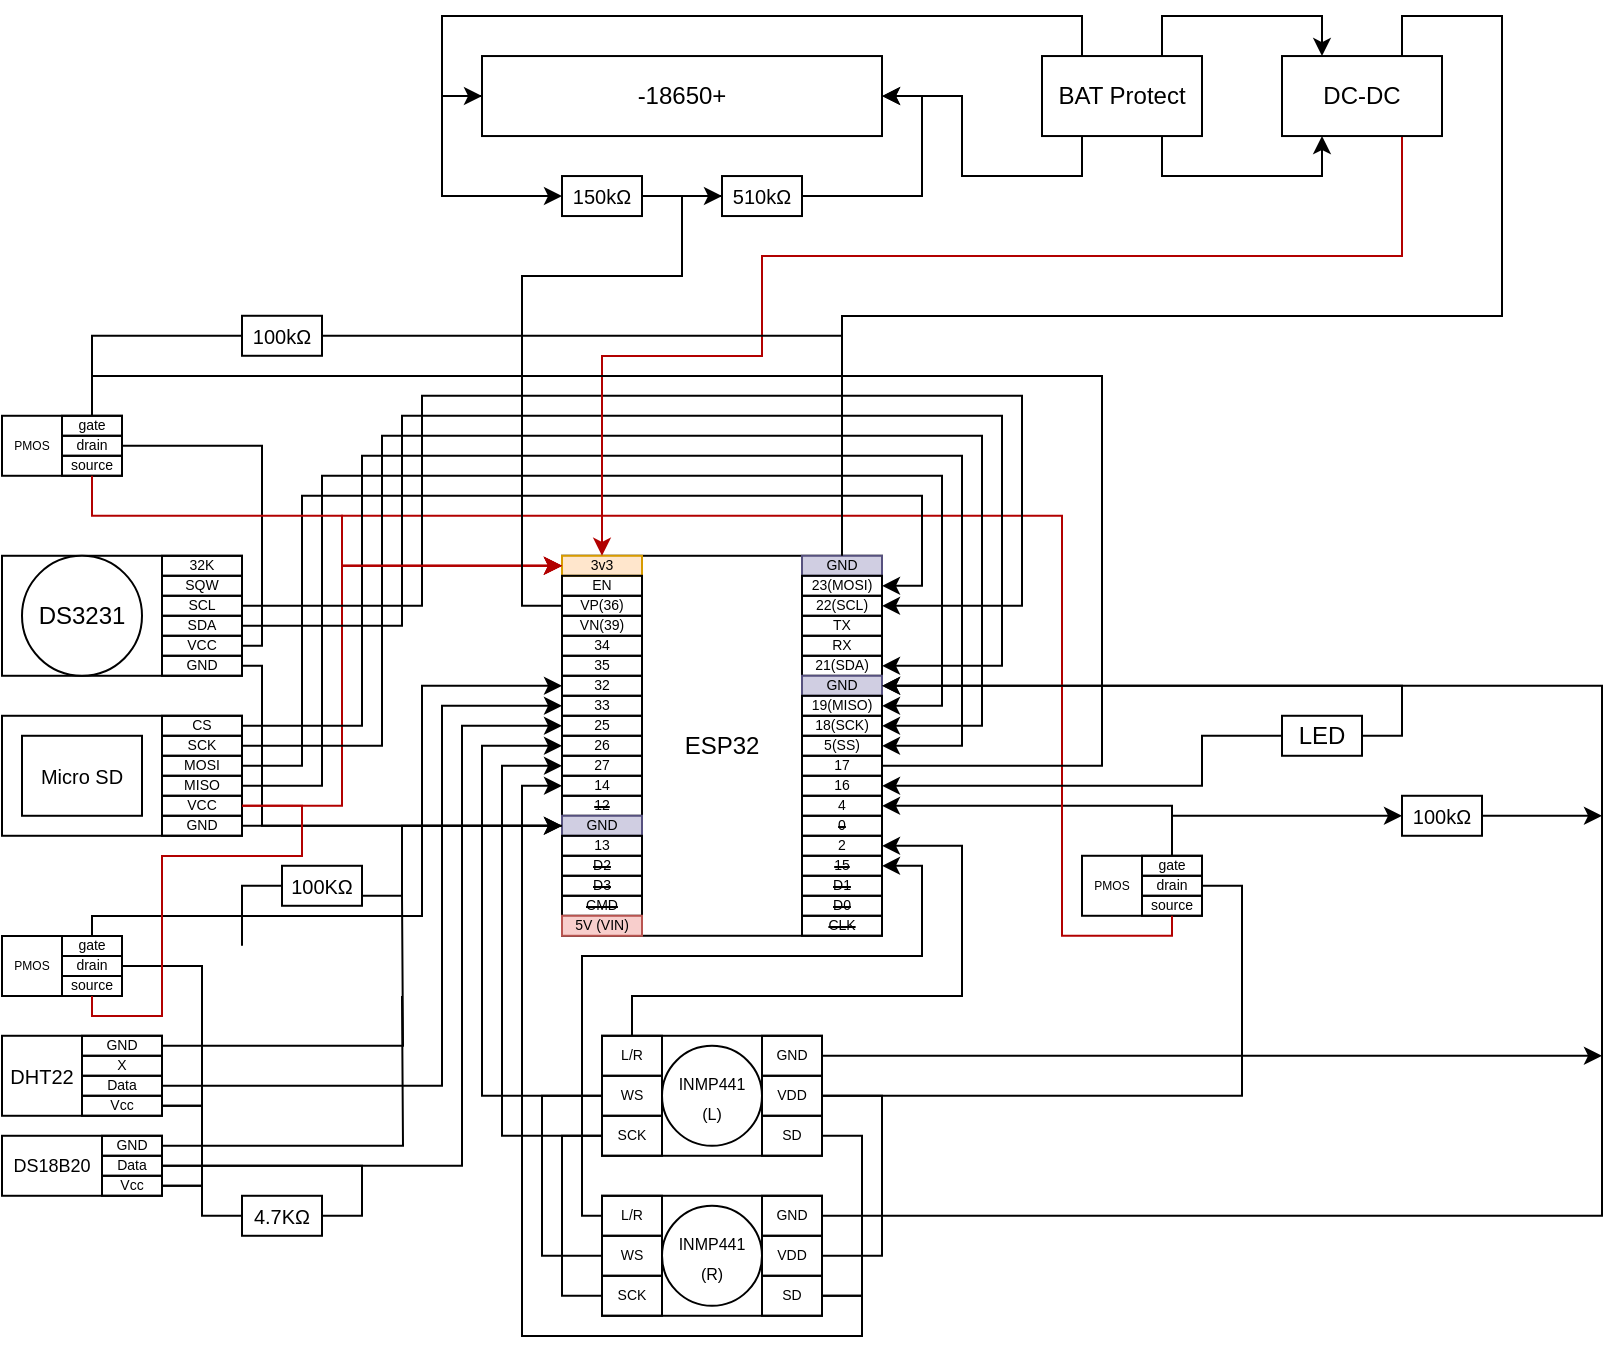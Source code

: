 <mxfile version="21.1.2" type="device">
  <diagram name="第 1 页" id="4izO6UbPr3BUMDlQtggl">
    <mxGraphModel dx="1036" dy="606" grid="1" gridSize="10" guides="1" tooltips="1" connect="1" arrows="1" fold="1" page="1" pageScale="1" pageWidth="1654" pageHeight="2336" math="0" shadow="0">
      <root>
        <mxCell id="0" />
        <mxCell id="1" parent="0" />
        <mxCell id="rcADI-z-sjzIcISCBLXd-96" value="" style="group" parent="1" vertex="1" connectable="0">
          <mxGeometry x="440" y="419.89" width="160" height="190" as="geometry" />
        </mxCell>
        <mxCell id="rcADI-z-sjzIcISCBLXd-1" value="" style="rounded=0;whiteSpace=wrap;html=1;" parent="rcADI-z-sjzIcISCBLXd-96" vertex="1">
          <mxGeometry width="160" height="190" as="geometry" />
        </mxCell>
        <mxCell id="rcADI-z-sjzIcISCBLXd-74" value="" style="group" parent="rcADI-z-sjzIcISCBLXd-96" vertex="1" connectable="0">
          <mxGeometry width="160" height="190" as="geometry" />
        </mxCell>
        <mxCell id="rcADI-z-sjzIcISCBLXd-2" value="" style="rounded=0;whiteSpace=wrap;html=1;fillColor=none;movable=1;resizable=1;rotatable=1;deletable=1;editable=1;locked=0;connectable=1;" parent="rcADI-z-sjzIcISCBLXd-74" vertex="1">
          <mxGeometry y="40" width="40" height="10" as="geometry" />
        </mxCell>
        <mxCell id="rcADI-z-sjzIcISCBLXd-3" value="" style="rounded=0;whiteSpace=wrap;html=1;fillColor=none;movable=1;resizable=1;rotatable=1;deletable=1;editable=1;locked=0;connectable=1;" parent="rcADI-z-sjzIcISCBLXd-74" vertex="1">
          <mxGeometry y="50" width="40" height="10" as="geometry" />
        </mxCell>
        <mxCell id="rcADI-z-sjzIcISCBLXd-4" value="" style="rounded=0;whiteSpace=wrap;html=1;fillColor=none;movable=1;resizable=1;rotatable=1;deletable=1;editable=1;locked=0;connectable=1;" parent="rcADI-z-sjzIcISCBLXd-74" vertex="1">
          <mxGeometry y="60" width="40" height="10" as="geometry" />
        </mxCell>
        <mxCell id="rcADI-z-sjzIcISCBLXd-5" value="" style="rounded=0;whiteSpace=wrap;html=1;fillColor=none;movable=1;resizable=1;rotatable=1;deletable=1;editable=1;locked=0;connectable=1;" parent="rcADI-z-sjzIcISCBLXd-74" vertex="1">
          <mxGeometry y="70" width="40" height="10" as="geometry" />
        </mxCell>
        <mxCell id="rcADI-z-sjzIcISCBLXd-6" value="" style="rounded=0;whiteSpace=wrap;html=1;fillColor=none;movable=1;resizable=1;rotatable=1;deletable=1;editable=1;locked=0;connectable=1;" parent="rcADI-z-sjzIcISCBLXd-74" vertex="1">
          <mxGeometry y="80" width="40" height="10" as="geometry" />
        </mxCell>
        <mxCell id="rcADI-z-sjzIcISCBLXd-7" value="" style="rounded=0;whiteSpace=wrap;html=1;fillColor=none;movable=1;resizable=1;rotatable=1;deletable=1;editable=1;locked=0;connectable=1;" parent="rcADI-z-sjzIcISCBLXd-74" vertex="1">
          <mxGeometry y="90" width="40" height="10" as="geometry" />
        </mxCell>
        <mxCell id="rcADI-z-sjzIcISCBLXd-8" value="" style="rounded=0;whiteSpace=wrap;html=1;fillColor=none;movable=1;resizable=1;rotatable=1;deletable=1;editable=1;locked=0;connectable=1;" parent="rcADI-z-sjzIcISCBLXd-74" vertex="1">
          <mxGeometry y="100" width="40" height="10" as="geometry" />
        </mxCell>
        <mxCell id="rcADI-z-sjzIcISCBLXd-9" value="" style="rounded=0;whiteSpace=wrap;html=1;fillColor=none;movable=1;resizable=1;rotatable=1;deletable=1;editable=1;locked=0;connectable=1;" parent="rcADI-z-sjzIcISCBLXd-74" vertex="1">
          <mxGeometry y="110" width="40" height="10" as="geometry" />
        </mxCell>
        <mxCell id="rcADI-z-sjzIcISCBLXd-10" value="" style="rounded=0;whiteSpace=wrap;html=1;fillColor=none;movable=1;resizable=1;rotatable=1;deletable=1;editable=1;locked=0;connectable=1;" parent="rcADI-z-sjzIcISCBLXd-74" vertex="1">
          <mxGeometry y="120" width="40" height="10" as="geometry" />
        </mxCell>
        <mxCell id="rcADI-z-sjzIcISCBLXd-11" value="" style="rounded=0;whiteSpace=wrap;html=1;fillColor=#d0cee2;movable=1;resizable=1;rotatable=1;deletable=1;editable=1;locked=0;connectable=1;strokeColor=#56517e;" parent="rcADI-z-sjzIcISCBLXd-74" vertex="1">
          <mxGeometry y="130" width="40" height="10" as="geometry" />
        </mxCell>
        <mxCell id="rcADI-z-sjzIcISCBLXd-12" value="" style="rounded=0;whiteSpace=wrap;html=1;fillColor=none;movable=1;resizable=1;rotatable=1;deletable=1;editable=1;locked=0;connectable=1;" parent="rcADI-z-sjzIcISCBLXd-74" vertex="1">
          <mxGeometry y="140" width="40" height="10" as="geometry" />
        </mxCell>
        <mxCell id="rcADI-z-sjzIcISCBLXd-13" value="" style="rounded=0;whiteSpace=wrap;html=1;fillColor=none;movable=1;resizable=1;rotatable=1;deletable=1;editable=1;locked=0;connectable=1;" parent="rcADI-z-sjzIcISCBLXd-74" vertex="1">
          <mxGeometry y="150" width="40" height="10" as="geometry" />
        </mxCell>
        <mxCell id="rcADI-z-sjzIcISCBLXd-14" value="" style="rounded=0;whiteSpace=wrap;html=1;fillColor=none;movable=1;resizable=1;rotatable=1;deletable=1;editable=1;locked=0;connectable=1;" parent="rcADI-z-sjzIcISCBLXd-74" vertex="1">
          <mxGeometry x="120" y="40" width="40" height="10" as="geometry" />
        </mxCell>
        <mxCell id="rcADI-z-sjzIcISCBLXd-15" value="" style="rounded=0;whiteSpace=wrap;html=1;fillColor=none;movable=1;resizable=1;rotatable=1;deletable=1;editable=1;locked=0;connectable=1;" parent="rcADI-z-sjzIcISCBLXd-74" vertex="1">
          <mxGeometry x="120" y="50" width="40" height="10" as="geometry" />
        </mxCell>
        <mxCell id="rcADI-z-sjzIcISCBLXd-16" value="" style="rounded=0;whiteSpace=wrap;html=1;fillColor=#d0cee2;movable=1;resizable=1;rotatable=1;deletable=1;editable=1;locked=0;connectable=1;strokeColor=#56517e;" parent="rcADI-z-sjzIcISCBLXd-74" vertex="1">
          <mxGeometry x="120" y="60" width="40" height="10" as="geometry" />
        </mxCell>
        <mxCell id="rcADI-z-sjzIcISCBLXd-17" value="" style="rounded=0;whiteSpace=wrap;html=1;fillColor=none;movable=1;resizable=1;rotatable=1;deletable=1;editable=1;locked=0;connectable=1;" parent="rcADI-z-sjzIcISCBLXd-74" vertex="1">
          <mxGeometry x="120" y="70" width="40" height="10" as="geometry" />
        </mxCell>
        <mxCell id="rcADI-z-sjzIcISCBLXd-18" value="" style="rounded=0;whiteSpace=wrap;html=1;fillColor=none;movable=1;resizable=1;rotatable=1;deletable=1;editable=1;locked=0;connectable=1;" parent="rcADI-z-sjzIcISCBLXd-74" vertex="1">
          <mxGeometry x="120" y="80" width="40" height="10" as="geometry" />
        </mxCell>
        <mxCell id="rcADI-z-sjzIcISCBLXd-19" value="" style="rounded=0;whiteSpace=wrap;html=1;fillColor=none;movable=1;resizable=1;rotatable=1;deletable=1;editable=1;locked=0;connectable=1;" parent="rcADI-z-sjzIcISCBLXd-74" vertex="1">
          <mxGeometry x="120" y="90" width="40" height="10" as="geometry" />
        </mxCell>
        <mxCell id="rcADI-z-sjzIcISCBLXd-20" value="" style="rounded=0;whiteSpace=wrap;html=1;fillColor=none;movable=1;resizable=1;rotatable=1;deletable=1;editable=1;locked=0;connectable=1;" parent="rcADI-z-sjzIcISCBLXd-74" vertex="1">
          <mxGeometry x="120" y="100" width="40" height="10" as="geometry" />
        </mxCell>
        <mxCell id="rcADI-z-sjzIcISCBLXd-21" value="" style="rounded=0;whiteSpace=wrap;html=1;fillColor=none;movable=1;resizable=1;rotatable=1;deletable=1;editable=1;locked=0;connectable=1;" parent="rcADI-z-sjzIcISCBLXd-74" vertex="1">
          <mxGeometry x="120" y="110" width="40" height="10" as="geometry" />
        </mxCell>
        <mxCell id="rcADI-z-sjzIcISCBLXd-22" value="" style="rounded=0;whiteSpace=wrap;html=1;fillColor=none;movable=1;resizable=1;rotatable=1;deletable=1;editable=1;locked=0;connectable=1;" parent="rcADI-z-sjzIcISCBLXd-74" vertex="1">
          <mxGeometry x="120" y="120" width="40" height="10" as="geometry" />
        </mxCell>
        <mxCell id="rcADI-z-sjzIcISCBLXd-23" value="" style="rounded=0;whiteSpace=wrap;html=1;fillColor=none;movable=1;resizable=1;rotatable=1;deletable=1;editable=1;locked=0;connectable=1;" parent="rcADI-z-sjzIcISCBLXd-74" vertex="1">
          <mxGeometry x="120" y="130" width="40" height="10" as="geometry" />
        </mxCell>
        <mxCell id="rcADI-z-sjzIcISCBLXd-24" value="" style="rounded=0;whiteSpace=wrap;html=1;fillColor=none;movable=1;resizable=1;rotatable=1;deletable=1;editable=1;locked=0;connectable=1;" parent="rcADI-z-sjzIcISCBLXd-74" vertex="1">
          <mxGeometry x="120" y="140" width="40" height="10" as="geometry" />
        </mxCell>
        <mxCell id="rcADI-z-sjzIcISCBLXd-25" value="" style="rounded=0;whiteSpace=wrap;html=1;fillColor=none;movable=1;resizable=1;rotatable=1;deletable=1;editable=1;locked=0;connectable=1;" parent="rcADI-z-sjzIcISCBLXd-74" vertex="1">
          <mxGeometry x="120" y="150" width="40" height="10" as="geometry" />
        </mxCell>
        <mxCell id="rcADI-z-sjzIcISCBLXd-26" value="" style="rounded=0;whiteSpace=wrap;html=1;fillColor=none;movable=1;resizable=1;rotatable=1;deletable=1;editable=1;locked=0;connectable=1;" parent="rcADI-z-sjzIcISCBLXd-74" vertex="1">
          <mxGeometry y="160" width="40" height="10" as="geometry" />
        </mxCell>
        <mxCell id="rcADI-z-sjzIcISCBLXd-27" value="" style="rounded=0;whiteSpace=wrap;html=1;fillColor=none;movable=1;resizable=1;rotatable=1;deletable=1;editable=1;locked=0;connectable=1;" parent="rcADI-z-sjzIcISCBLXd-74" vertex="1">
          <mxGeometry y="170" width="40" height="10" as="geometry" />
        </mxCell>
        <mxCell id="rcADI-z-sjzIcISCBLXd-28" value="" style="rounded=0;whiteSpace=wrap;html=1;fillColor=#f8cecc;movable=1;resizable=1;rotatable=1;deletable=1;editable=1;locked=0;connectable=1;strokeColor=#b85450;" parent="rcADI-z-sjzIcISCBLXd-74" vertex="1">
          <mxGeometry y="180" width="40" height="10" as="geometry" />
        </mxCell>
        <mxCell id="rcADI-z-sjzIcISCBLXd-31" value="" style="rounded=0;whiteSpace=wrap;html=1;fillColor=none;movable=1;resizable=1;rotatable=1;deletable=1;editable=1;locked=0;connectable=1;" parent="rcADI-z-sjzIcISCBLXd-74" vertex="1">
          <mxGeometry x="120" y="160" width="40" height="10" as="geometry" />
        </mxCell>
        <mxCell id="rcADI-z-sjzIcISCBLXd-32" value="" style="rounded=0;whiteSpace=wrap;html=1;fillColor=none;movable=1;resizable=1;rotatable=1;deletable=1;editable=1;locked=0;connectable=1;" parent="rcADI-z-sjzIcISCBLXd-74" vertex="1">
          <mxGeometry x="120" y="170" width="40" height="10" as="geometry" />
        </mxCell>
        <mxCell id="rcADI-z-sjzIcISCBLXd-33" value="" style="rounded=0;whiteSpace=wrap;html=1;fillColor=none;movable=1;resizable=1;rotatable=1;deletable=1;editable=1;locked=0;connectable=1;" parent="rcADI-z-sjzIcISCBLXd-74" vertex="1">
          <mxGeometry x="120" y="180" width="40" height="10" as="geometry" />
        </mxCell>
        <mxCell id="rcADI-z-sjzIcISCBLXd-36" value="&lt;p style=&quot;&quot;&gt;&lt;br&gt;&lt;/p&gt;" style="rounded=0;whiteSpace=wrap;html=1;align=center;fillColor=#ffe6cc;verticalAlign=middle;movable=1;resizable=1;rotatable=1;deletable=1;editable=1;locked=0;connectable=1;strokeColor=#d79b00;" parent="rcADI-z-sjzIcISCBLXd-74" vertex="1">
          <mxGeometry width="40" height="10" as="geometry" />
        </mxCell>
        <mxCell id="rcADI-z-sjzIcISCBLXd-37" value="" style="rounded=0;whiteSpace=wrap;html=1;fillColor=none;movable=1;resizable=1;rotatable=1;deletable=1;editable=1;locked=0;connectable=1;" parent="rcADI-z-sjzIcISCBLXd-74" vertex="1">
          <mxGeometry y="10" width="40" height="10" as="geometry" />
        </mxCell>
        <mxCell id="rcADI-z-sjzIcISCBLXd-38" value="" style="rounded=0;whiteSpace=wrap;html=1;fillColor=none;movable=1;resizable=1;rotatable=1;deletable=1;editable=1;locked=0;connectable=1;" parent="rcADI-z-sjzIcISCBLXd-74" vertex="1">
          <mxGeometry y="20" width="40" height="10" as="geometry" />
        </mxCell>
        <mxCell id="rcADI-z-sjzIcISCBLXd-39" value="" style="rounded=0;whiteSpace=wrap;html=1;fillColor=none;movable=1;resizable=1;rotatable=1;deletable=1;editable=1;locked=0;connectable=1;" parent="rcADI-z-sjzIcISCBLXd-74" vertex="1">
          <mxGeometry y="30" width="40" height="10" as="geometry" />
        </mxCell>
        <mxCell id="rcADI-z-sjzIcISCBLXd-40" value="" style="rounded=0;whiteSpace=wrap;html=1;fillColor=#d0cee2;movable=1;resizable=1;rotatable=1;deletable=1;editable=1;locked=0;connectable=1;strokeColor=#56517e;" parent="rcADI-z-sjzIcISCBLXd-74" vertex="1">
          <mxGeometry x="120" width="40" height="10" as="geometry" />
        </mxCell>
        <mxCell id="rcADI-z-sjzIcISCBLXd-41" value="" style="rounded=0;whiteSpace=wrap;html=1;fillColor=none;movable=1;resizable=1;rotatable=1;deletable=1;editable=1;locked=0;connectable=1;" parent="rcADI-z-sjzIcISCBLXd-74" vertex="1">
          <mxGeometry x="120" y="10" width="40" height="10" as="geometry" />
        </mxCell>
        <mxCell id="rcADI-z-sjzIcISCBLXd-42" value="" style="rounded=0;whiteSpace=wrap;html=1;fillColor=none;movable=1;resizable=1;rotatable=1;deletable=1;editable=1;locked=0;connectable=1;" parent="rcADI-z-sjzIcISCBLXd-74" vertex="1">
          <mxGeometry x="120" y="20" width="40" height="10" as="geometry" />
        </mxCell>
        <mxCell id="rcADI-z-sjzIcISCBLXd-43" value="" style="rounded=0;whiteSpace=wrap;html=1;fillColor=none;movable=1;resizable=1;rotatable=1;deletable=1;editable=1;locked=0;connectable=1;" parent="rcADI-z-sjzIcISCBLXd-74" vertex="1">
          <mxGeometry x="120" y="30" width="40" height="10" as="geometry" />
        </mxCell>
        <mxCell id="rcADI-z-sjzIcISCBLXd-94" value="" style="group" parent="rcADI-z-sjzIcISCBLXd-74" vertex="1" connectable="0">
          <mxGeometry width="160" height="190" as="geometry" />
        </mxCell>
        <mxCell id="rcADI-z-sjzIcISCBLXd-46" value="3v3" style="text;html=1;strokeColor=none;fillColor=none;align=center;verticalAlign=middle;whiteSpace=wrap;rounded=0;fontSize=7;horizontal=1;" parent="rcADI-z-sjzIcISCBLXd-94" vertex="1">
          <mxGeometry width="40" height="10" as="geometry" />
        </mxCell>
        <mxCell id="rcADI-z-sjzIcISCBLXd-48" value="EN" style="text;html=1;strokeColor=none;fillColor=none;align=center;verticalAlign=middle;whiteSpace=wrap;rounded=0;fontSize=7;horizontal=1;" parent="rcADI-z-sjzIcISCBLXd-94" vertex="1">
          <mxGeometry y="10" width="40" height="10" as="geometry" />
        </mxCell>
        <mxCell id="rcADI-z-sjzIcISCBLXd-49" value="VP(36)" style="text;html=1;strokeColor=none;fillColor=none;align=center;verticalAlign=middle;whiteSpace=wrap;rounded=0;fontSize=7;horizontal=1;" parent="rcADI-z-sjzIcISCBLXd-94" vertex="1">
          <mxGeometry y="20" width="40" height="10" as="geometry" />
        </mxCell>
        <mxCell id="rcADI-z-sjzIcISCBLXd-50" value="VN(39)" style="text;html=1;strokeColor=none;fillColor=none;align=center;verticalAlign=middle;whiteSpace=wrap;rounded=0;fontSize=7;horizontal=1;" parent="rcADI-z-sjzIcISCBLXd-94" vertex="1">
          <mxGeometry y="30" width="40" height="10" as="geometry" />
        </mxCell>
        <mxCell id="rcADI-z-sjzIcISCBLXd-51" value="34" style="text;html=1;strokeColor=none;fillColor=none;align=center;verticalAlign=middle;whiteSpace=wrap;rounded=0;fontSize=7;horizontal=1;" parent="rcADI-z-sjzIcISCBLXd-94" vertex="1">
          <mxGeometry y="40" width="40" height="10" as="geometry" />
        </mxCell>
        <mxCell id="rcADI-z-sjzIcISCBLXd-52" value="35" style="text;html=1;strokeColor=none;fillColor=none;align=center;verticalAlign=middle;whiteSpace=wrap;rounded=0;fontSize=7;horizontal=1;" parent="rcADI-z-sjzIcISCBLXd-94" vertex="1">
          <mxGeometry y="50" width="40" height="10" as="geometry" />
        </mxCell>
        <mxCell id="rcADI-z-sjzIcISCBLXd-53" value="32" style="text;html=1;strokeColor=none;fillColor=none;align=center;verticalAlign=middle;whiteSpace=wrap;rounded=0;fontSize=7;horizontal=1;" parent="rcADI-z-sjzIcISCBLXd-94" vertex="1">
          <mxGeometry y="60" width="40" height="10" as="geometry" />
        </mxCell>
        <mxCell id="rcADI-z-sjzIcISCBLXd-54" value="33" style="text;html=1;strokeColor=none;fillColor=none;align=center;verticalAlign=middle;whiteSpace=wrap;rounded=0;fontSize=7;horizontal=1;" parent="rcADI-z-sjzIcISCBLXd-94" vertex="1">
          <mxGeometry y="70" width="40" height="10" as="geometry" />
        </mxCell>
        <mxCell id="rcADI-z-sjzIcISCBLXd-55" value="25" style="text;html=1;strokeColor=none;fillColor=none;align=center;verticalAlign=middle;whiteSpace=wrap;rounded=0;fontSize=7;horizontal=1;" parent="rcADI-z-sjzIcISCBLXd-94" vertex="1">
          <mxGeometry y="80" width="40" height="10" as="geometry" />
        </mxCell>
        <mxCell id="rcADI-z-sjzIcISCBLXd-56" value="26" style="text;html=1;strokeColor=none;fillColor=none;align=center;verticalAlign=middle;whiteSpace=wrap;rounded=0;fontSize=7;horizontal=1;" parent="rcADI-z-sjzIcISCBLXd-94" vertex="1">
          <mxGeometry y="90" width="40" height="10" as="geometry" />
        </mxCell>
        <mxCell id="rcADI-z-sjzIcISCBLXd-57" value="27" style="text;html=1;strokeColor=none;fillColor=none;align=center;verticalAlign=middle;whiteSpace=wrap;rounded=0;fontSize=7;horizontal=1;" parent="rcADI-z-sjzIcISCBLXd-94" vertex="1">
          <mxGeometry y="100" width="40" height="10" as="geometry" />
        </mxCell>
        <mxCell id="rcADI-z-sjzIcISCBLXd-58" value="14" style="text;html=1;strokeColor=none;fillColor=none;align=center;verticalAlign=middle;whiteSpace=wrap;rounded=0;fontSize=7;horizontal=1;" parent="rcADI-z-sjzIcISCBLXd-94" vertex="1">
          <mxGeometry y="110" width="40" height="10" as="geometry" />
        </mxCell>
        <mxCell id="rcADI-z-sjzIcISCBLXd-65" value="&lt;strike&gt;12&lt;/strike&gt;" style="text;html=1;strokeColor=none;fillColor=none;align=center;verticalAlign=middle;whiteSpace=wrap;rounded=0;fontSize=7;horizontal=1;" parent="rcADI-z-sjzIcISCBLXd-94" vertex="1">
          <mxGeometry y="120" width="40" height="10" as="geometry" />
        </mxCell>
        <mxCell id="rcADI-z-sjzIcISCBLXd-66" value="GND" style="text;html=1;strokeColor=none;fillColor=none;align=center;verticalAlign=middle;whiteSpace=wrap;rounded=0;fontSize=7;horizontal=1;" parent="rcADI-z-sjzIcISCBLXd-94" vertex="1">
          <mxGeometry y="130" width="40" height="10" as="geometry" />
        </mxCell>
        <mxCell id="rcADI-z-sjzIcISCBLXd-67" value="13" style="text;html=1;strokeColor=none;fillColor=none;align=center;verticalAlign=middle;whiteSpace=wrap;rounded=0;fontSize=7;horizontal=1;" parent="rcADI-z-sjzIcISCBLXd-94" vertex="1">
          <mxGeometry y="140" width="40" height="10" as="geometry" />
        </mxCell>
        <mxCell id="rcADI-z-sjzIcISCBLXd-68" value="&lt;strike&gt;D2&lt;/strike&gt;" style="text;html=1;strokeColor=none;fillColor=none;align=center;verticalAlign=middle;whiteSpace=wrap;rounded=0;fontSize=7;horizontal=1;" parent="rcADI-z-sjzIcISCBLXd-94" vertex="1">
          <mxGeometry y="150" width="40" height="10" as="geometry" />
        </mxCell>
        <mxCell id="rcADI-z-sjzIcISCBLXd-69" value="&lt;strike&gt;D3&lt;/strike&gt;" style="text;html=1;strokeColor=none;fillColor=none;align=center;verticalAlign=middle;whiteSpace=wrap;rounded=0;fontSize=7;horizontal=1;" parent="rcADI-z-sjzIcISCBLXd-94" vertex="1">
          <mxGeometry y="160" width="40" height="10" as="geometry" />
        </mxCell>
        <mxCell id="rcADI-z-sjzIcISCBLXd-70" value="&lt;strike&gt;CMD&lt;/strike&gt;" style="text;html=1;strokeColor=none;fillColor=none;align=center;verticalAlign=middle;whiteSpace=wrap;rounded=0;fontSize=7;horizontal=1;" parent="rcADI-z-sjzIcISCBLXd-94" vertex="1">
          <mxGeometry y="170" width="40" height="10" as="geometry" />
        </mxCell>
        <mxCell id="rcADI-z-sjzIcISCBLXd-71" value="5V (VIN)" style="text;html=1;strokeColor=none;fillColor=none;align=center;verticalAlign=middle;whiteSpace=wrap;rounded=0;fontSize=7;horizontal=1;" parent="rcADI-z-sjzIcISCBLXd-94" vertex="1">
          <mxGeometry y="180" width="40" height="10" as="geometry" />
        </mxCell>
        <mxCell id="rcADI-z-sjzIcISCBLXd-75" value="GND" style="text;html=1;strokeColor=none;fillColor=none;align=center;verticalAlign=middle;whiteSpace=wrap;rounded=0;fontSize=7;horizontal=1;" parent="rcADI-z-sjzIcISCBLXd-94" vertex="1">
          <mxGeometry x="120" width="40" height="10" as="geometry" />
        </mxCell>
        <mxCell id="rcADI-z-sjzIcISCBLXd-76" value="23(MOSI)" style="text;html=1;strokeColor=none;fillColor=none;align=center;verticalAlign=middle;whiteSpace=wrap;rounded=0;fontSize=7;horizontal=1;" parent="rcADI-z-sjzIcISCBLXd-94" vertex="1">
          <mxGeometry x="120" y="10" width="40" height="10" as="geometry" />
        </mxCell>
        <mxCell id="rcADI-z-sjzIcISCBLXd-77" value="22(SCL)" style="text;html=1;strokeColor=none;fillColor=none;align=center;verticalAlign=middle;whiteSpace=wrap;rounded=0;fontSize=7;horizontal=1;" parent="rcADI-z-sjzIcISCBLXd-94" vertex="1">
          <mxGeometry x="120" y="20" width="40" height="10" as="geometry" />
        </mxCell>
        <mxCell id="rcADI-z-sjzIcISCBLXd-78" value="TX" style="text;html=1;strokeColor=none;fillColor=none;align=center;verticalAlign=middle;whiteSpace=wrap;rounded=0;fontSize=7;horizontal=1;" parent="rcADI-z-sjzIcISCBLXd-94" vertex="1">
          <mxGeometry x="120" y="30" width="40" height="10" as="geometry" />
        </mxCell>
        <mxCell id="rcADI-z-sjzIcISCBLXd-79" value="RX" style="text;html=1;strokeColor=none;fillColor=none;align=center;verticalAlign=middle;whiteSpace=wrap;rounded=0;fontSize=7;horizontal=1;" parent="rcADI-z-sjzIcISCBLXd-94" vertex="1">
          <mxGeometry x="120" y="40" width="40" height="10" as="geometry" />
        </mxCell>
        <mxCell id="rcADI-z-sjzIcISCBLXd-80" value="21(SDA)" style="text;html=1;strokeColor=none;fillColor=none;align=center;verticalAlign=middle;whiteSpace=wrap;rounded=0;fontSize=7;horizontal=1;" parent="rcADI-z-sjzIcISCBLXd-94" vertex="1">
          <mxGeometry x="120" y="50" width="40" height="10" as="geometry" />
        </mxCell>
        <mxCell id="rcADI-z-sjzIcISCBLXd-81" value="GND" style="text;html=1;strokeColor=none;fillColor=none;align=center;verticalAlign=middle;whiteSpace=wrap;rounded=0;fontSize=7;horizontal=1;" parent="rcADI-z-sjzIcISCBLXd-94" vertex="1">
          <mxGeometry x="120" y="60" width="40" height="10" as="geometry" />
        </mxCell>
        <mxCell id="rcADI-z-sjzIcISCBLXd-82" value="19(MISO)" style="text;html=1;strokeColor=none;fillColor=none;align=center;verticalAlign=middle;whiteSpace=wrap;rounded=0;fontSize=7;horizontal=1;" parent="rcADI-z-sjzIcISCBLXd-94" vertex="1">
          <mxGeometry x="120" y="70" width="40" height="10" as="geometry" />
        </mxCell>
        <mxCell id="rcADI-z-sjzIcISCBLXd-83" value="18(SCK)" style="text;html=1;strokeColor=none;fillColor=none;align=center;verticalAlign=middle;whiteSpace=wrap;rounded=0;fontSize=7;horizontal=1;" parent="rcADI-z-sjzIcISCBLXd-94" vertex="1">
          <mxGeometry x="120" y="80" width="40" height="10" as="geometry" />
        </mxCell>
        <mxCell id="rcADI-z-sjzIcISCBLXd-84" value="5(SS)" style="text;html=1;strokeColor=none;fillColor=none;align=center;verticalAlign=middle;whiteSpace=wrap;rounded=0;fontSize=7;horizontal=1;" parent="rcADI-z-sjzIcISCBLXd-94" vertex="1">
          <mxGeometry x="120" y="90" width="40" height="10" as="geometry" />
        </mxCell>
        <mxCell id="rcADI-z-sjzIcISCBLXd-85" value="17" style="text;html=1;strokeColor=none;fillColor=none;align=center;verticalAlign=middle;whiteSpace=wrap;rounded=0;fontSize=7;horizontal=1;" parent="rcADI-z-sjzIcISCBLXd-94" vertex="1">
          <mxGeometry x="120" y="100" width="40" height="10" as="geometry" />
        </mxCell>
        <mxCell id="rcADI-z-sjzIcISCBLXd-86" value="16" style="text;html=1;strokeColor=none;fillColor=none;align=center;verticalAlign=middle;whiteSpace=wrap;rounded=0;fontSize=7;horizontal=1;" parent="rcADI-z-sjzIcISCBLXd-94" vertex="1">
          <mxGeometry x="120" y="110" width="40" height="10" as="geometry" />
        </mxCell>
        <mxCell id="rcADI-z-sjzIcISCBLXd-87" value="4" style="text;html=1;strokeColor=none;fillColor=none;align=center;verticalAlign=middle;whiteSpace=wrap;rounded=0;fontSize=7;horizontal=1;" parent="rcADI-z-sjzIcISCBLXd-94" vertex="1">
          <mxGeometry x="120" y="120" width="40" height="10" as="geometry" />
        </mxCell>
        <mxCell id="rcADI-z-sjzIcISCBLXd-88" value="&lt;strike&gt;0&lt;/strike&gt;" style="text;html=1;strokeColor=none;fillColor=none;align=center;verticalAlign=middle;whiteSpace=wrap;rounded=0;fontSize=7;horizontal=1;" parent="rcADI-z-sjzIcISCBLXd-94" vertex="1">
          <mxGeometry x="120" y="130" width="40" height="10" as="geometry" />
        </mxCell>
        <mxCell id="rcADI-z-sjzIcISCBLXd-89" value="2" style="text;html=1;strokeColor=none;fillColor=none;align=center;verticalAlign=middle;whiteSpace=wrap;rounded=0;fontSize=7;horizontal=1;" parent="rcADI-z-sjzIcISCBLXd-94" vertex="1">
          <mxGeometry x="120" y="140" width="40" height="10" as="geometry" />
        </mxCell>
        <mxCell id="rcADI-z-sjzIcISCBLXd-90" value="&lt;strike&gt;15&lt;/strike&gt;" style="text;html=1;strokeColor=none;fillColor=none;align=center;verticalAlign=middle;whiteSpace=wrap;rounded=0;fontSize=7;horizontal=1;" parent="rcADI-z-sjzIcISCBLXd-94" vertex="1">
          <mxGeometry x="120" y="150" width="40" height="10" as="geometry" />
        </mxCell>
        <mxCell id="rcADI-z-sjzIcISCBLXd-91" value="&lt;strike&gt;D1&lt;/strike&gt;" style="text;html=1;strokeColor=none;fillColor=none;align=center;verticalAlign=middle;whiteSpace=wrap;rounded=0;fontSize=7;horizontal=1;" parent="rcADI-z-sjzIcISCBLXd-94" vertex="1">
          <mxGeometry x="120" y="160" width="40" height="10" as="geometry" />
        </mxCell>
        <mxCell id="rcADI-z-sjzIcISCBLXd-92" value="&lt;strike&gt;D0&lt;/strike&gt;" style="text;html=1;strokeColor=none;fillColor=none;align=center;verticalAlign=middle;whiteSpace=wrap;rounded=0;fontSize=7;horizontal=1;" parent="rcADI-z-sjzIcISCBLXd-94" vertex="1">
          <mxGeometry x="120" y="170" width="40" height="10" as="geometry" />
        </mxCell>
        <mxCell id="rcADI-z-sjzIcISCBLXd-93" value="&lt;strike&gt;CLK&lt;/strike&gt;" style="text;html=1;strokeColor=none;fillColor=none;align=center;verticalAlign=middle;whiteSpace=wrap;rounded=0;fontSize=7;horizontal=1;" parent="rcADI-z-sjzIcISCBLXd-94" vertex="1">
          <mxGeometry x="120" y="180" width="40" height="10" as="geometry" />
        </mxCell>
        <mxCell id="rcADI-z-sjzIcISCBLXd-95" value="ESP32" style="text;html=1;strokeColor=none;fillColor=none;align=center;verticalAlign=middle;whiteSpace=wrap;rounded=0;" parent="rcADI-z-sjzIcISCBLXd-94" vertex="1">
          <mxGeometry x="40" y="80" width="80" height="30" as="geometry" />
        </mxCell>
        <mxCell id="rcADI-z-sjzIcISCBLXd-121" value="" style="group" parent="1" vertex="1" connectable="0">
          <mxGeometry x="160" y="419.89" width="120" height="60" as="geometry" />
        </mxCell>
        <mxCell id="rcADI-z-sjzIcISCBLXd-97" value="" style="rounded=0;whiteSpace=wrap;html=1;" parent="rcADI-z-sjzIcISCBLXd-121" vertex="1">
          <mxGeometry width="120" height="60" as="geometry" />
        </mxCell>
        <mxCell id="rcADI-z-sjzIcISCBLXd-98" value="" style="rounded=0;whiteSpace=wrap;html=1;verticalAlign=middle;fillColor=none;" parent="rcADI-z-sjzIcISCBLXd-121" vertex="1">
          <mxGeometry x="80" width="40" height="10" as="geometry" />
        </mxCell>
        <mxCell id="rcADI-z-sjzIcISCBLXd-99" value="" style="rounded=0;whiteSpace=wrap;html=1;fillColor=none;" parent="rcADI-z-sjzIcISCBLXd-121" vertex="1">
          <mxGeometry x="80" y="10" width="40" height="10" as="geometry" />
        </mxCell>
        <mxCell id="rcADI-z-sjzIcISCBLXd-100" value="" style="rounded=0;whiteSpace=wrap;html=1;fillColor=none;" parent="rcADI-z-sjzIcISCBLXd-121" vertex="1">
          <mxGeometry x="80" y="20" width="40" height="10" as="geometry" />
        </mxCell>
        <mxCell id="rcADI-z-sjzIcISCBLXd-101" value="" style="rounded=0;whiteSpace=wrap;html=1;fillColor=none;" parent="rcADI-z-sjzIcISCBLXd-121" vertex="1">
          <mxGeometry x="80" y="30" width="40" height="10" as="geometry" />
        </mxCell>
        <mxCell id="rcADI-z-sjzIcISCBLXd-102" value="" style="rounded=0;whiteSpace=wrap;html=1;fillColor=none;" parent="rcADI-z-sjzIcISCBLXd-121" vertex="1">
          <mxGeometry x="80" y="40" width="40" height="10" as="geometry" />
        </mxCell>
        <mxCell id="rcADI-z-sjzIcISCBLXd-103" value="" style="rounded=0;whiteSpace=wrap;html=1;fillColor=none;" parent="rcADI-z-sjzIcISCBLXd-121" vertex="1">
          <mxGeometry x="80" y="50" width="40" height="10" as="geometry" />
        </mxCell>
        <mxCell id="rcADI-z-sjzIcISCBLXd-113" value="32K" style="text;html=1;strokeColor=none;fillColor=none;align=center;verticalAlign=middle;whiteSpace=wrap;rounded=0;fontSize=7;horizontal=1;" parent="rcADI-z-sjzIcISCBLXd-121" vertex="1">
          <mxGeometry x="80" width="40" height="10" as="geometry" />
        </mxCell>
        <mxCell id="rcADI-z-sjzIcISCBLXd-114" value="SQW" style="text;html=1;strokeColor=none;fillColor=none;align=center;verticalAlign=middle;whiteSpace=wrap;rounded=0;fontSize=7;horizontal=1;" parent="rcADI-z-sjzIcISCBLXd-121" vertex="1">
          <mxGeometry x="80" y="10" width="40" height="10" as="geometry" />
        </mxCell>
        <mxCell id="rcADI-z-sjzIcISCBLXd-115" value="SCL" style="text;html=1;strokeColor=none;fillColor=none;align=center;verticalAlign=middle;whiteSpace=wrap;rounded=0;fontSize=7;horizontal=1;" parent="rcADI-z-sjzIcISCBLXd-121" vertex="1">
          <mxGeometry x="80" y="20" width="40" height="10" as="geometry" />
        </mxCell>
        <mxCell id="rcADI-z-sjzIcISCBLXd-116" value="SDA" style="text;html=1;strokeColor=none;fillColor=none;align=center;verticalAlign=middle;whiteSpace=wrap;rounded=0;fontSize=7;horizontal=1;" parent="rcADI-z-sjzIcISCBLXd-121" vertex="1">
          <mxGeometry x="80" y="30" width="40" height="10" as="geometry" />
        </mxCell>
        <mxCell id="rcADI-z-sjzIcISCBLXd-117" value="VCC" style="text;html=1;strokeColor=none;fillColor=none;align=center;verticalAlign=middle;whiteSpace=wrap;rounded=0;fontSize=7;horizontal=1;" parent="rcADI-z-sjzIcISCBLXd-121" vertex="1">
          <mxGeometry x="80" y="40" width="40" height="10" as="geometry" />
        </mxCell>
        <mxCell id="rcADI-z-sjzIcISCBLXd-118" value="GND" style="text;html=1;strokeColor=none;fillColor=none;align=center;verticalAlign=middle;whiteSpace=wrap;rounded=0;fontSize=7;horizontal=1;" parent="rcADI-z-sjzIcISCBLXd-121" vertex="1">
          <mxGeometry x="80" y="50" width="40" height="10" as="geometry" />
        </mxCell>
        <mxCell id="rcADI-z-sjzIcISCBLXd-119" value="" style="ellipse;whiteSpace=wrap;html=1;aspect=fixed;" parent="rcADI-z-sjzIcISCBLXd-121" vertex="1">
          <mxGeometry x="10" width="60" height="60" as="geometry" />
        </mxCell>
        <mxCell id="rcADI-z-sjzIcISCBLXd-120" value="DS3231" style="text;html=1;strokeColor=none;fillColor=none;align=center;verticalAlign=middle;whiteSpace=wrap;rounded=0;" parent="rcADI-z-sjzIcISCBLXd-121" vertex="1">
          <mxGeometry x="10" y="15" width="60" height="30" as="geometry" />
        </mxCell>
        <mxCell id="rcADI-z-sjzIcISCBLXd-137" value="" style="group" parent="1" vertex="1" connectable="0">
          <mxGeometry x="160" y="499.89" width="120" height="60" as="geometry" />
        </mxCell>
        <mxCell id="rcADI-z-sjzIcISCBLXd-122" value="" style="rounded=0;whiteSpace=wrap;html=1;" parent="rcADI-z-sjzIcISCBLXd-137" vertex="1">
          <mxGeometry width="120" height="60" as="geometry" />
        </mxCell>
        <mxCell id="rcADI-z-sjzIcISCBLXd-123" value="" style="rounded=0;whiteSpace=wrap;html=1;fillColor=none;movable=1;resizable=1;rotatable=1;deletable=1;editable=1;locked=0;connectable=1;" parent="rcADI-z-sjzIcISCBLXd-137" vertex="1">
          <mxGeometry x="80" width="40" height="10" as="geometry" />
        </mxCell>
        <mxCell id="rcADI-z-sjzIcISCBLXd-124" value="CS" style="text;html=1;strokeColor=none;fillColor=none;align=center;verticalAlign=middle;whiteSpace=wrap;rounded=0;fontSize=7;horizontal=1;" parent="rcADI-z-sjzIcISCBLXd-137" vertex="1">
          <mxGeometry x="80" width="40" height="10" as="geometry" />
        </mxCell>
        <mxCell id="rcADI-z-sjzIcISCBLXd-125" value="SCK" style="text;html=1;strokeColor=none;fillColor=none;align=center;verticalAlign=middle;whiteSpace=wrap;rounded=0;fontSize=7;horizontal=1;" parent="rcADI-z-sjzIcISCBLXd-137" vertex="1">
          <mxGeometry x="80" y="10" width="40" height="10" as="geometry" />
        </mxCell>
        <mxCell id="rcADI-z-sjzIcISCBLXd-126" value="MOSI" style="text;html=1;strokeColor=none;fillColor=none;align=center;verticalAlign=middle;whiteSpace=wrap;rounded=0;fontSize=7;horizontal=1;" parent="rcADI-z-sjzIcISCBLXd-137" vertex="1">
          <mxGeometry x="80" y="20" width="40" height="10" as="geometry" />
        </mxCell>
        <mxCell id="rcADI-z-sjzIcISCBLXd-127" value="MISO" style="text;html=1;strokeColor=none;fillColor=none;align=center;verticalAlign=middle;whiteSpace=wrap;rounded=0;fontSize=7;horizontal=1;" parent="rcADI-z-sjzIcISCBLXd-137" vertex="1">
          <mxGeometry x="80" y="30" width="40" height="10" as="geometry" />
        </mxCell>
        <mxCell id="rcADI-z-sjzIcISCBLXd-128" value="VCC" style="text;html=1;strokeColor=none;fillColor=none;align=center;verticalAlign=middle;whiteSpace=wrap;rounded=0;fontSize=7;horizontal=1;" parent="rcADI-z-sjzIcISCBLXd-137" vertex="1">
          <mxGeometry x="80" y="40" width="40" height="10" as="geometry" />
        </mxCell>
        <mxCell id="rcADI-z-sjzIcISCBLXd-129" value="GND" style="text;html=1;strokeColor=none;fillColor=none;align=center;verticalAlign=middle;whiteSpace=wrap;rounded=0;fontSize=7;horizontal=1;" parent="rcADI-z-sjzIcISCBLXd-137" vertex="1">
          <mxGeometry x="80" y="50" width="40" height="10" as="geometry" />
        </mxCell>
        <mxCell id="rcADI-z-sjzIcISCBLXd-130" value="" style="rounded=0;whiteSpace=wrap;html=1;fillColor=none;movable=1;resizable=1;rotatable=1;deletable=1;editable=1;locked=0;connectable=1;" parent="rcADI-z-sjzIcISCBLXd-137" vertex="1">
          <mxGeometry x="80" y="10" width="40" height="10" as="geometry" />
        </mxCell>
        <mxCell id="rcADI-z-sjzIcISCBLXd-131" value="" style="rounded=0;whiteSpace=wrap;html=1;fillColor=none;movable=1;resizable=1;rotatable=1;deletable=1;editable=1;locked=0;connectable=1;" parent="rcADI-z-sjzIcISCBLXd-137" vertex="1">
          <mxGeometry x="80" y="20" width="40" height="10" as="geometry" />
        </mxCell>
        <mxCell id="rcADI-z-sjzIcISCBLXd-132" value="" style="rounded=0;whiteSpace=wrap;html=1;fillColor=none;movable=1;resizable=1;rotatable=1;deletable=1;editable=1;locked=0;connectable=1;" parent="rcADI-z-sjzIcISCBLXd-137" vertex="1">
          <mxGeometry x="80" y="30" width="40" height="10" as="geometry" />
        </mxCell>
        <mxCell id="rcADI-z-sjzIcISCBLXd-133" value="" style="rounded=0;whiteSpace=wrap;html=1;fillColor=none;movable=1;resizable=1;rotatable=1;deletable=1;editable=1;locked=0;connectable=1;" parent="rcADI-z-sjzIcISCBLXd-137" vertex="1">
          <mxGeometry x="80" y="40" width="40" height="10" as="geometry" />
        </mxCell>
        <mxCell id="rcADI-z-sjzIcISCBLXd-134" value="" style="rounded=0;whiteSpace=wrap;html=1;fillColor=none;movable=1;resizable=1;rotatable=1;deletable=1;editable=1;locked=0;connectable=1;" parent="rcADI-z-sjzIcISCBLXd-137" vertex="1">
          <mxGeometry x="80" y="50" width="40" height="10" as="geometry" />
        </mxCell>
        <mxCell id="rcADI-z-sjzIcISCBLXd-135" value="" style="rounded=0;whiteSpace=wrap;html=1;" parent="rcADI-z-sjzIcISCBLXd-137" vertex="1">
          <mxGeometry x="10" y="10" width="60" height="40" as="geometry" />
        </mxCell>
        <mxCell id="rcADI-z-sjzIcISCBLXd-136" value="&lt;font style=&quot;font-size: 10px;&quot;&gt;Micro SD&lt;/font&gt;" style="text;html=1;strokeColor=none;fillColor=none;align=center;verticalAlign=middle;whiteSpace=wrap;rounded=0;" parent="rcADI-z-sjzIcISCBLXd-137" vertex="1">
          <mxGeometry x="10" y="20" width="60" height="20" as="geometry" />
        </mxCell>
        <mxCell id="5oYSCJs_mphhEOO4K1A_-20" value="" style="group" parent="1" vertex="1" connectable="0">
          <mxGeometry x="460" y="659.89" width="110" height="60" as="geometry" />
        </mxCell>
        <mxCell id="5oYSCJs_mphhEOO4K1A_-3" value="" style="rounded=0;whiteSpace=wrap;html=1;container=0;" parent="5oYSCJs_mphhEOO4K1A_-20" vertex="1">
          <mxGeometry width="110" height="60" as="geometry" />
        </mxCell>
        <mxCell id="5oYSCJs_mphhEOO4K1A_-4" value="" style="rounded=0;whiteSpace=wrap;html=1;fillColor=none;movable=1;resizable=1;rotatable=1;deletable=1;editable=1;locked=0;connectable=1;container=0;" parent="5oYSCJs_mphhEOO4K1A_-20" vertex="1">
          <mxGeometry width="30" height="20" as="geometry" />
        </mxCell>
        <mxCell id="5oYSCJs_mphhEOO4K1A_-5" value="VDD" style="text;html=1;strokeColor=none;fillColor=none;align=center;verticalAlign=middle;whiteSpace=wrap;rounded=0;fontSize=7;horizontal=1;container=0;" parent="5oYSCJs_mphhEOO4K1A_-20" vertex="1">
          <mxGeometry x="80" y="20" width="30" height="20" as="geometry" />
        </mxCell>
        <mxCell id="5oYSCJs_mphhEOO4K1A_-6" value="GND" style="text;html=1;strokeColor=none;fillColor=none;align=center;verticalAlign=middle;whiteSpace=wrap;rounded=0;fontSize=7;horizontal=1;container=0;" parent="5oYSCJs_mphhEOO4K1A_-20" vertex="1">
          <mxGeometry x="80" width="30" height="20" as="geometry" />
        </mxCell>
        <mxCell id="5oYSCJs_mphhEOO4K1A_-7" value="SD" style="text;html=1;strokeColor=none;fillColor=none;align=center;verticalAlign=middle;whiteSpace=wrap;rounded=0;fontSize=7;horizontal=1;container=0;" parent="5oYSCJs_mphhEOO4K1A_-20" vertex="1">
          <mxGeometry x="80" y="40" width="30" height="20" as="geometry" />
        </mxCell>
        <mxCell id="5oYSCJs_mphhEOO4K1A_-8" value="L/R" style="text;html=1;strokeColor=none;fillColor=none;align=center;verticalAlign=middle;whiteSpace=wrap;rounded=0;fontSize=7;horizontal=1;container=0;" parent="5oYSCJs_mphhEOO4K1A_-20" vertex="1">
          <mxGeometry width="30" height="20" as="geometry" />
        </mxCell>
        <mxCell id="5oYSCJs_mphhEOO4K1A_-9" value="WS" style="text;html=1;strokeColor=none;fillColor=none;align=center;verticalAlign=middle;whiteSpace=wrap;rounded=0;fontSize=7;horizontal=1;container=0;" parent="5oYSCJs_mphhEOO4K1A_-20" vertex="1">
          <mxGeometry y="20" width="30" height="20" as="geometry" />
        </mxCell>
        <mxCell id="5oYSCJs_mphhEOO4K1A_-10" value="SCK" style="text;html=1;strokeColor=none;fillColor=none;align=center;verticalAlign=middle;whiteSpace=wrap;rounded=0;fontSize=7;horizontal=1;container=0;" parent="5oYSCJs_mphhEOO4K1A_-20" vertex="1">
          <mxGeometry y="40" width="30" height="20" as="geometry" />
        </mxCell>
        <mxCell id="5oYSCJs_mphhEOO4K1A_-11" value="" style="rounded=0;whiteSpace=wrap;html=1;fillColor=none;movable=1;resizable=1;rotatable=1;deletable=1;editable=1;locked=0;connectable=1;container=0;" parent="5oYSCJs_mphhEOO4K1A_-20" vertex="1">
          <mxGeometry y="40" width="30" height="20" as="geometry" />
        </mxCell>
        <mxCell id="5oYSCJs_mphhEOO4K1A_-12" value="" style="rounded=0;whiteSpace=wrap;html=1;fillColor=none;movable=1;resizable=1;rotatable=1;deletable=1;editable=1;locked=0;connectable=1;container=0;" parent="5oYSCJs_mphhEOO4K1A_-20" vertex="1">
          <mxGeometry x="80" y="20" width="30" height="20" as="geometry" />
        </mxCell>
        <mxCell id="bZETBasVxX2f4vQcCya9-42" style="edgeStyle=orthogonalEdgeStyle;rounded=0;orthogonalLoop=1;jettySize=auto;html=1;" parent="5oYSCJs_mphhEOO4K1A_-20" source="5oYSCJs_mphhEOO4K1A_-13" edge="1">
          <mxGeometry relative="1" as="geometry">
            <mxPoint x="500" y="10" as="targetPoint" />
          </mxGeometry>
        </mxCell>
        <mxCell id="5oYSCJs_mphhEOO4K1A_-13" value="" style="rounded=0;whiteSpace=wrap;html=1;fillColor=none;movable=1;resizable=1;rotatable=1;deletable=1;editable=1;locked=0;connectable=1;container=0;" parent="5oYSCJs_mphhEOO4K1A_-20" vertex="1">
          <mxGeometry x="80" width="30" height="20" as="geometry" />
        </mxCell>
        <mxCell id="5oYSCJs_mphhEOO4K1A_-14" value="" style="rounded=0;whiteSpace=wrap;html=1;fillColor=none;movable=1;resizable=1;rotatable=1;deletable=1;editable=1;locked=0;connectable=1;container=0;" parent="5oYSCJs_mphhEOO4K1A_-20" vertex="1">
          <mxGeometry y="20" width="30" height="20" as="geometry" />
        </mxCell>
        <mxCell id="5oYSCJs_mphhEOO4K1A_-15" value="" style="rounded=0;whiteSpace=wrap;html=1;fillColor=none;movable=1;resizable=1;rotatable=1;deletable=1;editable=1;locked=0;connectable=1;container=0;" parent="5oYSCJs_mphhEOO4K1A_-20" vertex="1">
          <mxGeometry x="80" y="40" width="30" height="20" as="geometry" />
        </mxCell>
        <mxCell id="5oYSCJs_mphhEOO4K1A_-17" value="&lt;font style=&quot;font-size: 8px;&quot;&gt;INMP441&lt;br&gt;(L)&lt;br&gt;&lt;/font&gt;" style="text;html=1;strokeColor=none;fillColor=none;align=center;verticalAlign=middle;whiteSpace=wrap;rounded=0;container=0;" parent="5oYSCJs_mphhEOO4K1A_-20" vertex="1">
          <mxGeometry x="30" y="20" width="50" height="20" as="geometry" />
        </mxCell>
        <mxCell id="5oYSCJs_mphhEOO4K1A_-18" value="" style="ellipse;whiteSpace=wrap;html=1;aspect=fixed;fillColor=none;" parent="5oYSCJs_mphhEOO4K1A_-20" vertex="1">
          <mxGeometry x="30" y="5" width="50" height="50" as="geometry" />
        </mxCell>
        <mxCell id="5oYSCJs_mphhEOO4K1A_-21" value="" style="group" parent="1" vertex="1" connectable="0">
          <mxGeometry x="460" y="739.89" width="110" height="60" as="geometry" />
        </mxCell>
        <mxCell id="5oYSCJs_mphhEOO4K1A_-22" value="" style="rounded=0;whiteSpace=wrap;html=1;container=0;" parent="5oYSCJs_mphhEOO4K1A_-21" vertex="1">
          <mxGeometry width="110" height="60" as="geometry" />
        </mxCell>
        <mxCell id="5oYSCJs_mphhEOO4K1A_-23" value="" style="rounded=0;whiteSpace=wrap;html=1;fillColor=none;movable=1;resizable=1;rotatable=1;deletable=1;editable=1;locked=0;connectable=1;container=0;" parent="5oYSCJs_mphhEOO4K1A_-21" vertex="1">
          <mxGeometry width="30" height="20" as="geometry" />
        </mxCell>
        <mxCell id="5oYSCJs_mphhEOO4K1A_-24" value="VDD" style="text;html=1;strokeColor=none;fillColor=none;align=center;verticalAlign=middle;whiteSpace=wrap;rounded=0;fontSize=7;horizontal=1;container=0;" parent="5oYSCJs_mphhEOO4K1A_-21" vertex="1">
          <mxGeometry x="80" y="20" width="30" height="20" as="geometry" />
        </mxCell>
        <mxCell id="5oYSCJs_mphhEOO4K1A_-25" value="GND" style="text;html=1;strokeColor=none;fillColor=none;align=center;verticalAlign=middle;whiteSpace=wrap;rounded=0;fontSize=7;horizontal=1;container=0;" parent="5oYSCJs_mphhEOO4K1A_-21" vertex="1">
          <mxGeometry x="80" width="30" height="20" as="geometry" />
        </mxCell>
        <mxCell id="5oYSCJs_mphhEOO4K1A_-26" value="SD" style="text;html=1;strokeColor=none;fillColor=none;align=center;verticalAlign=middle;whiteSpace=wrap;rounded=0;fontSize=7;horizontal=1;container=0;" parent="5oYSCJs_mphhEOO4K1A_-21" vertex="1">
          <mxGeometry x="80" y="40" width="30" height="20" as="geometry" />
        </mxCell>
        <mxCell id="5oYSCJs_mphhEOO4K1A_-27" value="L/R" style="text;html=1;strokeColor=none;fillColor=none;align=center;verticalAlign=middle;whiteSpace=wrap;rounded=0;fontSize=7;horizontal=1;container=0;" parent="5oYSCJs_mphhEOO4K1A_-21" vertex="1">
          <mxGeometry width="30" height="20" as="geometry" />
        </mxCell>
        <mxCell id="5oYSCJs_mphhEOO4K1A_-28" value="WS" style="text;html=1;strokeColor=none;fillColor=none;align=center;verticalAlign=middle;whiteSpace=wrap;rounded=0;fontSize=7;horizontal=1;container=0;" parent="5oYSCJs_mphhEOO4K1A_-21" vertex="1">
          <mxGeometry y="20" width="30" height="20" as="geometry" />
        </mxCell>
        <mxCell id="5oYSCJs_mphhEOO4K1A_-29" value="SCK" style="text;html=1;strokeColor=none;fillColor=none;align=center;verticalAlign=middle;whiteSpace=wrap;rounded=0;fontSize=7;horizontal=1;container=0;" parent="5oYSCJs_mphhEOO4K1A_-21" vertex="1">
          <mxGeometry y="40" width="30" height="20" as="geometry" />
        </mxCell>
        <mxCell id="5oYSCJs_mphhEOO4K1A_-30" value="" style="rounded=0;whiteSpace=wrap;html=1;fillColor=none;movable=1;resizable=1;rotatable=1;deletable=1;editable=1;locked=0;connectable=1;container=0;" parent="5oYSCJs_mphhEOO4K1A_-21" vertex="1">
          <mxGeometry y="40" width="30" height="20" as="geometry" />
        </mxCell>
        <mxCell id="5oYSCJs_mphhEOO4K1A_-31" value="" style="rounded=0;whiteSpace=wrap;html=1;fillColor=none;movable=1;resizable=1;rotatable=1;deletable=1;editable=1;locked=0;connectable=1;container=0;" parent="5oYSCJs_mphhEOO4K1A_-21" vertex="1">
          <mxGeometry x="80" y="20" width="30" height="20" as="geometry" />
        </mxCell>
        <mxCell id="5oYSCJs_mphhEOO4K1A_-32" value="" style="rounded=0;whiteSpace=wrap;html=1;fillColor=none;movable=1;resizable=1;rotatable=1;deletable=1;editable=1;locked=0;connectable=1;container=0;" parent="5oYSCJs_mphhEOO4K1A_-21" vertex="1">
          <mxGeometry x="80" width="30" height="20" as="geometry" />
        </mxCell>
        <mxCell id="5oYSCJs_mphhEOO4K1A_-33" value="" style="rounded=0;whiteSpace=wrap;html=1;fillColor=none;movable=1;resizable=1;rotatable=1;deletable=1;editable=1;locked=0;connectable=1;container=0;" parent="5oYSCJs_mphhEOO4K1A_-21" vertex="1">
          <mxGeometry y="20" width="30" height="20" as="geometry" />
        </mxCell>
        <mxCell id="5oYSCJs_mphhEOO4K1A_-34" value="" style="rounded=0;whiteSpace=wrap;html=1;fillColor=none;movable=1;resizable=1;rotatable=1;deletable=1;editable=1;locked=0;connectable=1;container=0;" parent="5oYSCJs_mphhEOO4K1A_-21" vertex="1">
          <mxGeometry x="80" y="40" width="30" height="20" as="geometry" />
        </mxCell>
        <mxCell id="5oYSCJs_mphhEOO4K1A_-35" value="&lt;font style=&quot;font-size: 8px;&quot;&gt;INMP441&lt;br&gt;(R)&lt;br&gt;&lt;/font&gt;" style="text;html=1;strokeColor=none;fillColor=none;align=center;verticalAlign=middle;whiteSpace=wrap;rounded=0;container=0;" parent="5oYSCJs_mphhEOO4K1A_-21" vertex="1">
          <mxGeometry x="30" y="20" width="50" height="20" as="geometry" />
        </mxCell>
        <mxCell id="5oYSCJs_mphhEOO4K1A_-36" value="" style="ellipse;whiteSpace=wrap;html=1;aspect=fixed;fillColor=none;" parent="5oYSCJs_mphhEOO4K1A_-21" vertex="1">
          <mxGeometry x="30" y="5" width="50" height="50" as="geometry" />
        </mxCell>
        <mxCell id="bZETBasVxX2f4vQcCya9-10" value="" style="group" parent="1" vertex="1" connectable="0">
          <mxGeometry x="700" y="569.89" width="60" height="30" as="geometry" />
        </mxCell>
        <mxCell id="bZETBasVxX2f4vQcCya9-1" value="" style="rounded=0;whiteSpace=wrap;html=1;fillColor=none;movable=1;resizable=1;rotatable=1;deletable=1;editable=1;locked=0;connectable=1;" parent="bZETBasVxX2f4vQcCya9-10" vertex="1">
          <mxGeometry x="30" width="30" height="10" as="geometry" />
        </mxCell>
        <mxCell id="bZETBasVxX2f4vQcCya9-2" value="source" style="text;html=1;strokeColor=none;fillColor=none;align=center;verticalAlign=middle;whiteSpace=wrap;rounded=0;fontSize=7;horizontal=1;" parent="bZETBasVxX2f4vQcCya9-10" vertex="1">
          <mxGeometry x="30" y="20" width="30" height="10" as="geometry" />
        </mxCell>
        <mxCell id="bZETBasVxX2f4vQcCya9-4" value="" style="rounded=0;whiteSpace=wrap;html=1;fillColor=none;movable=1;resizable=1;rotatable=1;deletable=1;editable=1;locked=0;connectable=1;" parent="bZETBasVxX2f4vQcCya9-10" vertex="1">
          <mxGeometry x="30" y="10" width="30" height="10" as="geometry" />
        </mxCell>
        <mxCell id="bZETBasVxX2f4vQcCya9-5" value="" style="rounded=0;whiteSpace=wrap;html=1;fillColor=none;movable=1;resizable=1;rotatable=1;deletable=1;editable=1;locked=0;connectable=1;" parent="bZETBasVxX2f4vQcCya9-10" vertex="1">
          <mxGeometry x="30" y="20" width="30" height="10" as="geometry" />
        </mxCell>
        <mxCell id="bZETBasVxX2f4vQcCya9-6" value="drain" style="text;html=1;strokeColor=none;fillColor=none;align=center;verticalAlign=middle;whiteSpace=wrap;rounded=0;fontSize=7;horizontal=1;" parent="bZETBasVxX2f4vQcCya9-10" vertex="1">
          <mxGeometry x="30" y="10" width="30" height="10" as="geometry" />
        </mxCell>
        <mxCell id="bZETBasVxX2f4vQcCya9-7" value="gate" style="text;html=1;strokeColor=none;fillColor=none;align=center;verticalAlign=middle;whiteSpace=wrap;rounded=0;fontSize=7;horizontal=1;" parent="bZETBasVxX2f4vQcCya9-10" vertex="1">
          <mxGeometry x="30" width="30" height="10" as="geometry" />
        </mxCell>
        <mxCell id="bZETBasVxX2f4vQcCya9-8" value="" style="rounded=0;whiteSpace=wrap;html=1;fillColor=none;" parent="bZETBasVxX2f4vQcCya9-10" vertex="1">
          <mxGeometry width="60" height="30" as="geometry" />
        </mxCell>
        <mxCell id="bZETBasVxX2f4vQcCya9-9" value="&lt;font style=&quot;font-size: 6px;&quot;&gt;PMOS&lt;/font&gt;" style="text;html=1;strokeColor=none;fillColor=none;align=center;verticalAlign=middle;whiteSpace=wrap;rounded=0;fontSize=7;horizontal=1;" parent="bZETBasVxX2f4vQcCya9-10" vertex="1">
          <mxGeometry y="10" width="30" height="10" as="geometry" />
        </mxCell>
        <mxCell id="bZETBasVxX2f4vQcCya9-23" style="edgeStyle=orthogonalEdgeStyle;rounded=0;orthogonalLoop=1;jettySize=auto;html=1;entryX=0;entryY=0.5;entryDx=0;entryDy=0;endArrow=none;endFill=0;" parent="1" source="5oYSCJs_mphhEOO4K1A_-30" target="5oYSCJs_mphhEOO4K1A_-11" edge="1">
          <mxGeometry relative="1" as="geometry">
            <Array as="points">
              <mxPoint x="440" y="789.89" />
              <mxPoint x="440" y="709.89" />
            </Array>
          </mxGeometry>
        </mxCell>
        <mxCell id="bZETBasVxX2f4vQcCya9-24" style="edgeStyle=orthogonalEdgeStyle;rounded=0;orthogonalLoop=1;jettySize=auto;html=1;entryX=0;entryY=0.5;entryDx=0;entryDy=0;endArrow=none;endFill=0;" parent="1" source="5oYSCJs_mphhEOO4K1A_-33" target="5oYSCJs_mphhEOO4K1A_-14" edge="1">
          <mxGeometry relative="1" as="geometry">
            <Array as="points">
              <mxPoint x="430" y="769.89" />
              <mxPoint x="430" y="689.89" />
            </Array>
          </mxGeometry>
        </mxCell>
        <mxCell id="bZETBasVxX2f4vQcCya9-25" style="edgeStyle=orthogonalEdgeStyle;rounded=0;orthogonalLoop=1;jettySize=auto;html=1;entryX=1;entryY=0.5;entryDx=0;entryDy=0;endArrow=none;endFill=0;" parent="1" source="5oYSCJs_mphhEOO4K1A_-34" target="5oYSCJs_mphhEOO4K1A_-15" edge="1">
          <mxGeometry relative="1" as="geometry">
            <Array as="points">
              <mxPoint x="590" y="789.89" />
              <mxPoint x="590" y="709.89" />
            </Array>
          </mxGeometry>
        </mxCell>
        <mxCell id="bZETBasVxX2f4vQcCya9-26" style="edgeStyle=orthogonalEdgeStyle;rounded=0;orthogonalLoop=1;jettySize=auto;html=1;entryX=1;entryY=0.5;entryDx=0;entryDy=0;endArrow=none;endFill=0;" parent="1" source="5oYSCJs_mphhEOO4K1A_-31" target="5oYSCJs_mphhEOO4K1A_-12" edge="1">
          <mxGeometry relative="1" as="geometry">
            <Array as="points">
              <mxPoint x="600" y="769.89" />
              <mxPoint x="600" y="689.89" />
            </Array>
          </mxGeometry>
        </mxCell>
        <mxCell id="bZETBasVxX2f4vQcCya9-27" style="edgeStyle=orthogonalEdgeStyle;rounded=0;orthogonalLoop=1;jettySize=auto;html=1;entryX=1;entryY=0.5;entryDx=0;entryDy=0;endArrow=none;endFill=0;" parent="1" source="bZETBasVxX2f4vQcCya9-8" target="5oYSCJs_mphhEOO4K1A_-12" edge="1">
          <mxGeometry relative="1" as="geometry">
            <Array as="points">
              <mxPoint x="780" y="584.89" />
              <mxPoint x="780" y="689.89" />
            </Array>
          </mxGeometry>
        </mxCell>
        <mxCell id="bZETBasVxX2f4vQcCya9-33" style="edgeStyle=orthogonalEdgeStyle;rounded=0;orthogonalLoop=1;jettySize=auto;html=1;entryX=0;entryY=0.5;entryDx=0;entryDy=0;" parent="1" source="5oYSCJs_mphhEOO4K1A_-14" target="rcADI-z-sjzIcISCBLXd-56" edge="1">
          <mxGeometry relative="1" as="geometry">
            <Array as="points">
              <mxPoint x="400" y="690" />
              <mxPoint x="400" y="515" />
            </Array>
            <mxPoint x="380" y="780" as="targetPoint" />
          </mxGeometry>
        </mxCell>
        <mxCell id="bZETBasVxX2f4vQcCya9-34" style="edgeStyle=orthogonalEdgeStyle;rounded=0;orthogonalLoop=1;jettySize=auto;html=1;entryX=0;entryY=0.5;entryDx=0;entryDy=0;" parent="1" source="5oYSCJs_mphhEOO4K1A_-11" target="rcADI-z-sjzIcISCBLXd-57" edge="1">
          <mxGeometry relative="1" as="geometry">
            <Array as="points">
              <mxPoint x="410" y="710" />
              <mxPoint x="410" y="525" />
            </Array>
            <mxPoint x="370" y="760" as="targetPoint" />
          </mxGeometry>
        </mxCell>
        <mxCell id="bZETBasVxX2f4vQcCya9-35" style="edgeStyle=orthogonalEdgeStyle;rounded=0;orthogonalLoop=1;jettySize=auto;html=1;entryX=1;entryY=0.5;entryDx=0;entryDy=0;" parent="1" source="5oYSCJs_mphhEOO4K1A_-8" target="rcADI-z-sjzIcISCBLXd-89" edge="1">
          <mxGeometry relative="1" as="geometry">
            <Array as="points">
              <mxPoint x="475" y="640" />
              <mxPoint x="640" y="640" />
              <mxPoint x="640" y="565" />
            </Array>
          </mxGeometry>
        </mxCell>
        <mxCell id="bZETBasVxX2f4vQcCya9-36" style="edgeStyle=orthogonalEdgeStyle;rounded=0;orthogonalLoop=1;jettySize=auto;html=1;entryX=1;entryY=0.5;entryDx=0;entryDy=0;" parent="1" source="5oYSCJs_mphhEOO4K1A_-27" target="rcADI-z-sjzIcISCBLXd-90" edge="1">
          <mxGeometry relative="1" as="geometry">
            <Array as="points">
              <mxPoint x="450" y="750" />
              <mxPoint x="450" y="620" />
              <mxPoint x="620" y="620" />
              <mxPoint x="620" y="575" />
            </Array>
          </mxGeometry>
        </mxCell>
        <mxCell id="bZETBasVxX2f4vQcCya9-38" style="edgeStyle=orthogonalEdgeStyle;rounded=0;orthogonalLoop=1;jettySize=auto;html=1;exitX=0.75;exitY=0;exitDx=0;exitDy=0;entryX=1;entryY=0.5;entryDx=0;entryDy=0;" parent="1" source="bZETBasVxX2f4vQcCya9-8" target="rcADI-z-sjzIcISCBLXd-87" edge="1">
          <mxGeometry relative="1" as="geometry">
            <Array as="points">
              <mxPoint x="745" y="545" />
            </Array>
          </mxGeometry>
        </mxCell>
        <mxCell id="bZETBasVxX2f4vQcCya9-41" style="edgeStyle=orthogonalEdgeStyle;rounded=0;orthogonalLoop=1;jettySize=auto;html=1;entryX=1;entryY=0.5;entryDx=0;entryDy=0;" parent="1" source="5oYSCJs_mphhEOO4K1A_-32" target="rcADI-z-sjzIcISCBLXd-81" edge="1">
          <mxGeometry relative="1" as="geometry">
            <Array as="points">
              <mxPoint x="960" y="749.89" />
              <mxPoint x="960" y="484.89" />
            </Array>
          </mxGeometry>
        </mxCell>
        <mxCell id="bZETBasVxX2f4vQcCya9-45" style="edgeStyle=orthogonalEdgeStyle;rounded=0;orthogonalLoop=1;jettySize=auto;html=1;" parent="1" source="bZETBasVxX2f4vQcCya9-44" edge="1">
          <mxGeometry relative="1" as="geometry">
            <mxPoint x="960" y="549.89" as="targetPoint" />
          </mxGeometry>
        </mxCell>
        <mxCell id="bZETBasVxX2f4vQcCya9-44" value="&lt;font style=&quot;font-size: 10px;&quot;&gt;100kΩ&lt;/font&gt;" style="rounded=0;whiteSpace=wrap;html=1;" parent="1" vertex="1">
          <mxGeometry x="860" y="539.89" width="40" height="20" as="geometry" />
        </mxCell>
        <mxCell id="bZETBasVxX2f4vQcCya9-43" style="edgeStyle=orthogonalEdgeStyle;rounded=0;orthogonalLoop=1;jettySize=auto;html=1;exitX=0.75;exitY=0;exitDx=0;exitDy=0;entryX=0;entryY=0.5;entryDx=0;entryDy=0;" parent="1" source="bZETBasVxX2f4vQcCya9-8" target="bZETBasVxX2f4vQcCya9-44" edge="1">
          <mxGeometry relative="1" as="geometry">
            <mxPoint x="830" y="549.89" as="targetPoint" />
            <Array as="points">
              <mxPoint x="745" y="550" />
            </Array>
          </mxGeometry>
        </mxCell>
        <mxCell id="bZETBasVxX2f4vQcCya9-46" style="edgeStyle=orthogonalEdgeStyle;rounded=0;orthogonalLoop=1;jettySize=auto;html=1;exitX=0.75;exitY=1;exitDx=0;exitDy=0;entryX=0;entryY=0.5;entryDx=0;entryDy=0;fillColor=#e51400;strokeColor=#B20000;" parent="1" source="bZETBasVxX2f4vQcCya9-8" target="rcADI-z-sjzIcISCBLXd-46" edge="1">
          <mxGeometry relative="1" as="geometry">
            <mxPoint x="450" y="469.89" as="targetPoint" />
            <Array as="points">
              <mxPoint x="745" y="609.89" />
              <mxPoint x="690" y="609.89" />
              <mxPoint x="690" y="399.89" />
              <mxPoint x="330" y="399.89" />
              <mxPoint x="330" y="424.89" />
            </Array>
          </mxGeometry>
        </mxCell>
        <mxCell id="bZETBasVxX2f4vQcCya9-47" style="edgeStyle=orthogonalEdgeStyle;rounded=0;orthogonalLoop=1;jettySize=auto;html=1;exitX=1;exitY=0.5;exitDx=0;exitDy=0;entryX=0;entryY=0.5;entryDx=0;entryDy=0;fillColor=#e51400;strokeColor=#B20000;" parent="1" source="rcADI-z-sjzIcISCBLXd-133" target="rcADI-z-sjzIcISCBLXd-46" edge="1">
          <mxGeometry relative="1" as="geometry">
            <Array as="points">
              <mxPoint x="330" y="544.89" />
              <mxPoint x="330" y="424.89" />
            </Array>
          </mxGeometry>
        </mxCell>
        <mxCell id="bZETBasVxX2f4vQcCya9-48" style="edgeStyle=orthogonalEdgeStyle;rounded=0;orthogonalLoop=1;jettySize=auto;html=1;exitX=1;exitY=0.5;exitDx=0;exitDy=0;" parent="1" source="rcADI-z-sjzIcISCBLXd-134" target="rcADI-z-sjzIcISCBLXd-66" edge="1">
          <mxGeometry relative="1" as="geometry" />
        </mxCell>
        <mxCell id="bZETBasVxX2f4vQcCya9-49" style="edgeStyle=orthogonalEdgeStyle;rounded=0;orthogonalLoop=1;jettySize=auto;html=1;exitX=1;exitY=0.5;exitDx=0;exitDy=0;entryX=1;entryY=0.5;entryDx=0;entryDy=0;" parent="1" source="rcADI-z-sjzIcISCBLXd-131" target="rcADI-z-sjzIcISCBLXd-76" edge="1">
          <mxGeometry relative="1" as="geometry">
            <Array as="points">
              <mxPoint x="310" y="524.89" />
              <mxPoint x="310" y="389.89" />
              <mxPoint x="620" y="389.89" />
              <mxPoint x="620" y="434.89" />
            </Array>
          </mxGeometry>
        </mxCell>
        <mxCell id="bZETBasVxX2f4vQcCya9-50" style="edgeStyle=orthogonalEdgeStyle;rounded=0;orthogonalLoop=1;jettySize=auto;html=1;exitX=1;exitY=0.5;exitDx=0;exitDy=0;entryX=1;entryY=0.5;entryDx=0;entryDy=0;" parent="1" source="rcADI-z-sjzIcISCBLXd-132" target="rcADI-z-sjzIcISCBLXd-82" edge="1">
          <mxGeometry relative="1" as="geometry">
            <Array as="points">
              <mxPoint x="320" y="534.89" />
              <mxPoint x="320" y="379.89" />
              <mxPoint x="630" y="379.89" />
              <mxPoint x="630" y="494.89" />
            </Array>
          </mxGeometry>
        </mxCell>
        <mxCell id="bZETBasVxX2f4vQcCya9-51" style="edgeStyle=orthogonalEdgeStyle;rounded=0;orthogonalLoop=1;jettySize=auto;html=1;exitX=1;exitY=0.5;exitDx=0;exitDy=0;entryX=1;entryY=0.5;entryDx=0;entryDy=0;" parent="1" source="rcADI-z-sjzIcISCBLXd-130" target="rcADI-z-sjzIcISCBLXd-83" edge="1">
          <mxGeometry relative="1" as="geometry">
            <Array as="points">
              <mxPoint x="350" y="514.89" />
              <mxPoint x="350" y="359.89" />
              <mxPoint x="650" y="359.89" />
              <mxPoint x="650" y="504.89" />
            </Array>
          </mxGeometry>
        </mxCell>
        <mxCell id="bZETBasVxX2f4vQcCya9-52" style="edgeStyle=orthogonalEdgeStyle;rounded=0;orthogonalLoop=1;jettySize=auto;html=1;exitX=1;exitY=0.5;exitDx=0;exitDy=0;entryX=1;entryY=0.5;entryDx=0;entryDy=0;" parent="1" source="rcADI-z-sjzIcISCBLXd-124" target="rcADI-z-sjzIcISCBLXd-84" edge="1">
          <mxGeometry relative="1" as="geometry">
            <Array as="points">
              <mxPoint x="340" y="504.89" />
              <mxPoint x="340" y="369.89" />
              <mxPoint x="640" y="369.89" />
              <mxPoint x="640" y="514.89" />
            </Array>
          </mxGeometry>
        </mxCell>
        <mxCell id="bZETBasVxX2f4vQcCya9-53" style="edgeStyle=orthogonalEdgeStyle;rounded=0;orthogonalLoop=1;jettySize=auto;html=1;entryX=0;entryY=0.5;entryDx=0;entryDy=0;" parent="1" source="rcADI-z-sjzIcISCBLXd-118" target="rcADI-z-sjzIcISCBLXd-66" edge="1">
          <mxGeometry relative="1" as="geometry">
            <Array as="points">
              <mxPoint x="290" y="474.89" />
              <mxPoint x="290" y="554.89" />
            </Array>
          </mxGeometry>
        </mxCell>
        <mxCell id="bZETBasVxX2f4vQcCya9-54" style="edgeStyle=orthogonalEdgeStyle;rounded=0;orthogonalLoop=1;jettySize=auto;html=1;exitX=1;exitY=0.5;exitDx=0;exitDy=0;entryX=1;entryY=0.5;entryDx=0;entryDy=0;endArrow=none;endFill=0;" parent="1" source="rcADI-z-sjzIcISCBLXd-102" target="bZETBasVxX2f4vQcCya9-89" edge="1">
          <mxGeometry relative="1" as="geometry">
            <Array as="points">
              <mxPoint x="290" y="464.89" />
              <mxPoint x="290" y="364.89" />
            </Array>
          </mxGeometry>
        </mxCell>
        <mxCell id="bZETBasVxX2f4vQcCya9-55" style="edgeStyle=orthogonalEdgeStyle;rounded=0;orthogonalLoop=1;jettySize=auto;html=1;exitX=1;exitY=0.5;exitDx=0;exitDy=0;entryX=1;entryY=0.5;entryDx=0;entryDy=0;" parent="1" source="rcADI-z-sjzIcISCBLXd-116" target="rcADI-z-sjzIcISCBLXd-80" edge="1">
          <mxGeometry relative="1" as="geometry">
            <Array as="points">
              <mxPoint x="360" y="454.89" />
              <mxPoint x="360" y="349.89" />
              <mxPoint x="660" y="349.89" />
              <mxPoint x="660" y="474.89" />
            </Array>
          </mxGeometry>
        </mxCell>
        <mxCell id="bZETBasVxX2f4vQcCya9-56" style="edgeStyle=orthogonalEdgeStyle;rounded=0;orthogonalLoop=1;jettySize=auto;html=1;exitX=1;exitY=0.5;exitDx=0;exitDy=0;entryX=1;entryY=0.5;entryDx=0;entryDy=0;" parent="1" source="rcADI-z-sjzIcISCBLXd-115" target="rcADI-z-sjzIcISCBLXd-77" edge="1">
          <mxGeometry relative="1" as="geometry">
            <Array as="points">
              <mxPoint x="370" y="444.89" />
              <mxPoint x="370" y="339.89" />
              <mxPoint x="670" y="339.89" />
              <mxPoint x="670" y="444.89" />
            </Array>
          </mxGeometry>
        </mxCell>
        <mxCell id="bZETBasVxX2f4vQcCya9-60" style="edgeStyle=orthogonalEdgeStyle;rounded=0;orthogonalLoop=1;jettySize=auto;html=1;entryX=0;entryY=0.5;entryDx=0;entryDy=0;" parent="1" source="bZETBasVxX2f4vQcCya9-57" target="bZETBasVxX2f4vQcCya9-58" edge="1">
          <mxGeometry relative="1" as="geometry">
            <Array as="points">
              <mxPoint x="380" y="190.02" />
              <mxPoint x="380" y="240.02" />
            </Array>
          </mxGeometry>
        </mxCell>
        <mxCell id="bZETBasVxX2f4vQcCya9-57" value="-18650+" style="rounded=0;whiteSpace=wrap;html=1;" parent="1" vertex="1">
          <mxGeometry x="400" y="170.02" width="200" height="40" as="geometry" />
        </mxCell>
        <mxCell id="bZETBasVxX2f4vQcCya9-61" style="edgeStyle=orthogonalEdgeStyle;rounded=0;orthogonalLoop=1;jettySize=auto;html=1;entryX=0;entryY=0.5;entryDx=0;entryDy=0;" parent="1" source="bZETBasVxX2f4vQcCya9-58" target="bZETBasVxX2f4vQcCya9-59" edge="1">
          <mxGeometry relative="1" as="geometry" />
        </mxCell>
        <mxCell id="bZETBasVxX2f4vQcCya9-58" value="&lt;font style=&quot;font-size: 10px;&quot;&gt;150kΩ&lt;/font&gt;" style="rounded=0;whiteSpace=wrap;html=1;" parent="1" vertex="1">
          <mxGeometry x="440" y="230.02" width="40" height="20" as="geometry" />
        </mxCell>
        <mxCell id="bZETBasVxX2f4vQcCya9-62" style="edgeStyle=orthogonalEdgeStyle;rounded=0;orthogonalLoop=1;jettySize=auto;html=1;entryX=1;entryY=0.5;entryDx=0;entryDy=0;" parent="1" source="bZETBasVxX2f4vQcCya9-59" target="bZETBasVxX2f4vQcCya9-57" edge="1">
          <mxGeometry relative="1" as="geometry">
            <Array as="points">
              <mxPoint x="620" y="240.02" />
              <mxPoint x="620" y="190.02" />
            </Array>
          </mxGeometry>
        </mxCell>
        <mxCell id="bZETBasVxX2f4vQcCya9-59" value="&lt;font style=&quot;font-size: 10px;&quot;&gt;510kΩ&lt;/font&gt;" style="rounded=0;whiteSpace=wrap;html=1;" parent="1" vertex="1">
          <mxGeometry x="520" y="230.02" width="40" height="20" as="geometry" />
        </mxCell>
        <mxCell id="bZETBasVxX2f4vQcCya9-65" style="edgeStyle=orthogonalEdgeStyle;rounded=0;orthogonalLoop=1;jettySize=auto;html=1;exitX=0.25;exitY=0;exitDx=0;exitDy=0;entryX=0;entryY=0.5;entryDx=0;entryDy=0;" parent="1" source="bZETBasVxX2f4vQcCya9-64" target="bZETBasVxX2f4vQcCya9-57" edge="1">
          <mxGeometry relative="1" as="geometry" />
        </mxCell>
        <mxCell id="bZETBasVxX2f4vQcCya9-66" style="edgeStyle=orthogonalEdgeStyle;rounded=0;orthogonalLoop=1;jettySize=auto;html=1;exitX=0.25;exitY=1;exitDx=0;exitDy=0;entryX=1;entryY=0.5;entryDx=0;entryDy=0;" parent="1" source="bZETBasVxX2f4vQcCya9-64" target="bZETBasVxX2f4vQcCya9-57" edge="1">
          <mxGeometry relative="1" as="geometry">
            <mxPoint x="610" y="190.02" as="targetPoint" />
          </mxGeometry>
        </mxCell>
        <mxCell id="bZETBasVxX2f4vQcCya9-68" style="edgeStyle=orthogonalEdgeStyle;rounded=0;orthogonalLoop=1;jettySize=auto;html=1;exitX=0.75;exitY=0;exitDx=0;exitDy=0;entryX=0.25;entryY=0;entryDx=0;entryDy=0;" parent="1" source="bZETBasVxX2f4vQcCya9-64" target="bZETBasVxX2f4vQcCya9-67" edge="1">
          <mxGeometry relative="1" as="geometry" />
        </mxCell>
        <mxCell id="bZETBasVxX2f4vQcCya9-69" style="edgeStyle=orthogonalEdgeStyle;rounded=0;orthogonalLoop=1;jettySize=auto;html=1;exitX=0.75;exitY=1;exitDx=0;exitDy=0;entryX=0.25;entryY=1;entryDx=0;entryDy=0;" parent="1" source="bZETBasVxX2f4vQcCya9-64" target="bZETBasVxX2f4vQcCya9-67" edge="1">
          <mxGeometry relative="1" as="geometry" />
        </mxCell>
        <mxCell id="bZETBasVxX2f4vQcCya9-64" value="BAT Protect" style="rounded=0;whiteSpace=wrap;html=1;" parent="1" vertex="1">
          <mxGeometry x="680" y="170.02" width="80" height="40" as="geometry" />
        </mxCell>
        <mxCell id="bZETBasVxX2f4vQcCya9-71" style="edgeStyle=orthogonalEdgeStyle;rounded=0;orthogonalLoop=1;jettySize=auto;html=1;exitX=0.75;exitY=1;exitDx=0;exitDy=0;entryX=0.5;entryY=0;entryDx=0;entryDy=0;fillColor=#e51400;strokeColor=#B20000;" parent="1" source="bZETBasVxX2f4vQcCya9-67" target="rcADI-z-sjzIcISCBLXd-46" edge="1">
          <mxGeometry relative="1" as="geometry">
            <Array as="points">
              <mxPoint x="860" y="270" />
              <mxPoint x="540" y="270" />
              <mxPoint x="540" y="320" />
              <mxPoint x="460" y="320" />
            </Array>
          </mxGeometry>
        </mxCell>
        <mxCell id="bZETBasVxX2f4vQcCya9-72" style="edgeStyle=orthogonalEdgeStyle;rounded=0;orthogonalLoop=1;jettySize=auto;html=1;exitX=0.75;exitY=0;exitDx=0;exitDy=0;entryX=0.5;entryY=0;entryDx=0;entryDy=0;endArrow=none;endFill=0;" parent="1" source="bZETBasVxX2f4vQcCya9-67" target="rcADI-z-sjzIcISCBLXd-75" edge="1">
          <mxGeometry relative="1" as="geometry">
            <Array as="points">
              <mxPoint x="860" y="150" />
              <mxPoint x="910" y="150" />
              <mxPoint x="910" y="300" />
              <mxPoint x="580" y="300" />
            </Array>
          </mxGeometry>
        </mxCell>
        <mxCell id="bZETBasVxX2f4vQcCya9-67" value="DC-DC" style="rounded=0;whiteSpace=wrap;html=1;" parent="1" vertex="1">
          <mxGeometry x="800" y="170.02" width="80" height="40" as="geometry" />
        </mxCell>
        <mxCell id="bZETBasVxX2f4vQcCya9-73" value="" style="group" parent="1" vertex="1" connectable="0">
          <mxGeometry x="160" y="610" width="60" height="30" as="geometry" />
        </mxCell>
        <mxCell id="bZETBasVxX2f4vQcCya9-74" value="" style="rounded=0;whiteSpace=wrap;html=1;fillColor=none;movable=1;resizable=1;rotatable=1;deletable=1;editable=1;locked=0;connectable=1;" parent="bZETBasVxX2f4vQcCya9-73" vertex="1">
          <mxGeometry x="30" width="30" height="10" as="geometry" />
        </mxCell>
        <mxCell id="bZETBasVxX2f4vQcCya9-75" value="source" style="text;html=1;strokeColor=none;fillColor=none;align=center;verticalAlign=middle;whiteSpace=wrap;rounded=0;fontSize=7;horizontal=1;" parent="bZETBasVxX2f4vQcCya9-73" vertex="1">
          <mxGeometry x="30" y="20" width="30" height="10" as="geometry" />
        </mxCell>
        <mxCell id="bZETBasVxX2f4vQcCya9-76" value="" style="rounded=0;whiteSpace=wrap;html=1;fillColor=none;movable=1;resizable=1;rotatable=1;deletable=1;editable=1;locked=0;connectable=1;" parent="bZETBasVxX2f4vQcCya9-73" vertex="1">
          <mxGeometry x="30" y="10" width="30" height="10" as="geometry" />
        </mxCell>
        <mxCell id="bZETBasVxX2f4vQcCya9-77" value="" style="rounded=0;whiteSpace=wrap;html=1;fillColor=none;movable=1;resizable=1;rotatable=1;deletable=1;editable=1;locked=0;connectable=1;" parent="bZETBasVxX2f4vQcCya9-73" vertex="1">
          <mxGeometry x="30" y="20" width="30" height="10" as="geometry" />
        </mxCell>
        <mxCell id="bZETBasVxX2f4vQcCya9-78" value="drain" style="text;html=1;strokeColor=none;fillColor=none;align=center;verticalAlign=middle;whiteSpace=wrap;rounded=0;fontSize=7;horizontal=1;" parent="bZETBasVxX2f4vQcCya9-73" vertex="1">
          <mxGeometry x="30" y="10" width="30" height="10" as="geometry" />
        </mxCell>
        <mxCell id="bZETBasVxX2f4vQcCya9-79" value="gate" style="text;html=1;strokeColor=none;fillColor=none;align=center;verticalAlign=middle;whiteSpace=wrap;rounded=0;fontSize=7;horizontal=1;" parent="bZETBasVxX2f4vQcCya9-73" vertex="1">
          <mxGeometry x="30" width="30" height="10" as="geometry" />
        </mxCell>
        <mxCell id="bZETBasVxX2f4vQcCya9-80" value="" style="rounded=0;whiteSpace=wrap;html=1;fillColor=none;" parent="bZETBasVxX2f4vQcCya9-73" vertex="1">
          <mxGeometry width="60" height="30" as="geometry" />
        </mxCell>
        <mxCell id="bZETBasVxX2f4vQcCya9-81" value="&lt;font style=&quot;font-size: 6px;&quot;&gt;PMOS&lt;/font&gt;" style="text;html=1;strokeColor=none;fillColor=none;align=center;verticalAlign=middle;whiteSpace=wrap;rounded=0;fontSize=7;horizontal=1;" parent="bZETBasVxX2f4vQcCya9-73" vertex="1">
          <mxGeometry y="10" width="30" height="10" as="geometry" />
        </mxCell>
        <mxCell id="bZETBasVxX2f4vQcCya9-82" value="" style="group" parent="1" vertex="1" connectable="0">
          <mxGeometry x="160" y="349.89" width="60" height="30" as="geometry" />
        </mxCell>
        <mxCell id="bZETBasVxX2f4vQcCya9-83" value="" style="rounded=0;whiteSpace=wrap;html=1;fillColor=none;movable=1;resizable=1;rotatable=1;deletable=1;editable=1;locked=0;connectable=1;" parent="bZETBasVxX2f4vQcCya9-82" vertex="1">
          <mxGeometry x="30" width="30" height="10" as="geometry" />
        </mxCell>
        <mxCell id="bZETBasVxX2f4vQcCya9-84" value="source" style="text;html=1;strokeColor=none;fillColor=none;align=center;verticalAlign=middle;whiteSpace=wrap;rounded=0;fontSize=7;horizontal=1;" parent="bZETBasVxX2f4vQcCya9-82" vertex="1">
          <mxGeometry x="30" y="20" width="30" height="10" as="geometry" />
        </mxCell>
        <mxCell id="bZETBasVxX2f4vQcCya9-85" value="" style="rounded=0;whiteSpace=wrap;html=1;fillColor=none;movable=1;resizable=1;rotatable=1;deletable=1;editable=1;locked=0;connectable=1;" parent="bZETBasVxX2f4vQcCya9-82" vertex="1">
          <mxGeometry x="30" y="10" width="30" height="10" as="geometry" />
        </mxCell>
        <mxCell id="bZETBasVxX2f4vQcCya9-86" value="" style="rounded=0;whiteSpace=wrap;html=1;fillColor=none;movable=1;resizable=1;rotatable=1;deletable=1;editable=1;locked=0;connectable=1;" parent="bZETBasVxX2f4vQcCya9-82" vertex="1">
          <mxGeometry x="30" y="20" width="30" height="10" as="geometry" />
        </mxCell>
        <mxCell id="bZETBasVxX2f4vQcCya9-87" value="drain" style="text;html=1;strokeColor=none;fillColor=none;align=center;verticalAlign=middle;whiteSpace=wrap;rounded=0;fontSize=7;horizontal=1;" parent="bZETBasVxX2f4vQcCya9-82" vertex="1">
          <mxGeometry x="30" y="10" width="30" height="10" as="geometry" />
        </mxCell>
        <mxCell id="bZETBasVxX2f4vQcCya9-88" value="gate" style="text;html=1;strokeColor=none;fillColor=none;align=center;verticalAlign=middle;whiteSpace=wrap;rounded=0;fontSize=7;horizontal=1;" parent="bZETBasVxX2f4vQcCya9-82" vertex="1">
          <mxGeometry x="30" width="30" height="10" as="geometry" />
        </mxCell>
        <mxCell id="bZETBasVxX2f4vQcCya9-89" value="" style="rounded=0;whiteSpace=wrap;html=1;fillColor=none;" parent="bZETBasVxX2f4vQcCya9-82" vertex="1">
          <mxGeometry width="60" height="30" as="geometry" />
        </mxCell>
        <mxCell id="bZETBasVxX2f4vQcCya9-90" value="&lt;font style=&quot;font-size: 6px;&quot;&gt;PMOS&lt;/font&gt;" style="text;html=1;strokeColor=none;fillColor=none;align=center;verticalAlign=middle;whiteSpace=wrap;rounded=0;fontSize=7;horizontal=1;" parent="bZETBasVxX2f4vQcCya9-82" vertex="1">
          <mxGeometry y="10" width="30" height="10" as="geometry" />
        </mxCell>
        <mxCell id="bZETBasVxX2f4vQcCya9-91" style="edgeStyle=orthogonalEdgeStyle;rounded=0;orthogonalLoop=1;jettySize=auto;html=1;exitX=0.75;exitY=1;exitDx=0;exitDy=0;entryX=0;entryY=0.5;entryDx=0;entryDy=0;fillColor=#e51400;strokeColor=#B20000;" parent="1" source="bZETBasVxX2f4vQcCya9-89" target="rcADI-z-sjzIcISCBLXd-46" edge="1">
          <mxGeometry relative="1" as="geometry">
            <mxPoint x="280" y="409.89" as="targetPoint" />
            <Array as="points">
              <mxPoint x="205" y="399.89" />
              <mxPoint x="330" y="399.89" />
              <mxPoint x="330" y="424.89" />
            </Array>
          </mxGeometry>
        </mxCell>
        <mxCell id="bZETBasVxX2f4vQcCya9-92" style="edgeStyle=orthogonalEdgeStyle;rounded=0;orthogonalLoop=1;jettySize=auto;html=1;exitX=1;exitY=0.5;exitDx=0;exitDy=0;entryX=0.75;entryY=0;entryDx=0;entryDy=0;endArrow=none;endFill=0;" parent="1" source="rcADI-z-sjzIcISCBLXd-85" target="bZETBasVxX2f4vQcCya9-89" edge="1">
          <mxGeometry relative="1" as="geometry">
            <Array as="points">
              <mxPoint x="710" y="525" />
              <mxPoint x="710" y="330" />
              <mxPoint x="205" y="330" />
            </Array>
          </mxGeometry>
        </mxCell>
        <mxCell id="bZETBasVxX2f4vQcCya9-94" style="edgeStyle=orthogonalEdgeStyle;rounded=0;orthogonalLoop=1;jettySize=auto;html=1;endArrow=none;endFill=0;" parent="1" source="bZETBasVxX2f4vQcCya9-93" edge="1">
          <mxGeometry relative="1" as="geometry">
            <mxPoint x="580" y="309.89" as="targetPoint" />
          </mxGeometry>
        </mxCell>
        <mxCell id="bZETBasVxX2f4vQcCya9-95" style="edgeStyle=orthogonalEdgeStyle;rounded=0;orthogonalLoop=1;jettySize=auto;html=1;entryX=0.75;entryY=0;entryDx=0;entryDy=0;endArrow=none;endFill=0;" parent="1" source="bZETBasVxX2f4vQcCya9-93" target="bZETBasVxX2f4vQcCya9-89" edge="1">
          <mxGeometry relative="1" as="geometry" />
        </mxCell>
        <mxCell id="bZETBasVxX2f4vQcCya9-93" value="&lt;font style=&quot;font-size: 10px;&quot;&gt;100kΩ&lt;/font&gt;" style="rounded=0;whiteSpace=wrap;html=1;" parent="1" vertex="1">
          <mxGeometry x="280" y="299.89" width="40" height="20" as="geometry" />
        </mxCell>
        <mxCell id="bZETBasVxX2f4vQcCya9-114" value="" style="group" parent="1" vertex="1" connectable="0">
          <mxGeometry x="160" y="709.89" width="80" height="30" as="geometry" />
        </mxCell>
        <mxCell id="bZETBasVxX2f4vQcCya9-112" value="" style="rounded=0;whiteSpace=wrap;html=1;" parent="bZETBasVxX2f4vQcCya9-114" vertex="1">
          <mxGeometry width="80" height="30" as="geometry" />
        </mxCell>
        <mxCell id="bZETBasVxX2f4vQcCya9-103" value="" style="rounded=0;whiteSpace=wrap;html=1;fillColor=none;movable=1;resizable=1;rotatable=1;deletable=1;editable=1;locked=0;connectable=1;" parent="bZETBasVxX2f4vQcCya9-114" vertex="1">
          <mxGeometry x="50" width="30" height="10" as="geometry" />
        </mxCell>
        <mxCell id="bZETBasVxX2f4vQcCya9-131" style="edgeStyle=orthogonalEdgeStyle;rounded=0;orthogonalLoop=1;jettySize=auto;html=1;exitX=1;exitY=0.5;exitDx=0;exitDy=0;endArrow=none;endFill=0;" parent="bZETBasVxX2f4vQcCya9-114" source="bZETBasVxX2f4vQcCya9-104" edge="1">
          <mxGeometry relative="1" as="geometry">
            <mxPoint x="200" y="-69.89" as="targetPoint" />
          </mxGeometry>
        </mxCell>
        <mxCell id="bZETBasVxX2f4vQcCya9-104" value="GND" style="text;html=1;strokeColor=none;fillColor=none;align=center;verticalAlign=middle;whiteSpace=wrap;rounded=0;fontSize=7;horizontal=1;" parent="bZETBasVxX2f4vQcCya9-114" vertex="1">
          <mxGeometry x="50" width="30" height="10" as="geometry" />
        </mxCell>
        <mxCell id="bZETBasVxX2f4vQcCya9-105" value="" style="rounded=0;whiteSpace=wrap;html=1;fillColor=none;movable=1;resizable=1;rotatable=1;deletable=1;editable=1;locked=0;connectable=1;" parent="bZETBasVxX2f4vQcCya9-114" vertex="1">
          <mxGeometry x="50" y="10" width="30" height="10" as="geometry" />
        </mxCell>
        <mxCell id="bZETBasVxX2f4vQcCya9-106" value="Data" style="text;html=1;strokeColor=none;fillColor=none;align=center;verticalAlign=middle;whiteSpace=wrap;rounded=0;fontSize=7;horizontal=1;" parent="bZETBasVxX2f4vQcCya9-114" vertex="1">
          <mxGeometry x="50" y="10" width="30" height="10" as="geometry" />
        </mxCell>
        <mxCell id="bZETBasVxX2f4vQcCya9-107" value="" style="rounded=0;whiteSpace=wrap;html=1;fillColor=none;movable=1;resizable=1;rotatable=1;deletable=1;editable=1;locked=0;connectable=1;" parent="bZETBasVxX2f4vQcCya9-114" vertex="1">
          <mxGeometry x="50" y="20" width="30" height="10" as="geometry" />
        </mxCell>
        <mxCell id="bZETBasVxX2f4vQcCya9-108" value="Vcc" style="text;html=1;strokeColor=none;fillColor=none;align=center;verticalAlign=middle;whiteSpace=wrap;rounded=0;fontSize=7;horizontal=1;" parent="bZETBasVxX2f4vQcCya9-114" vertex="1">
          <mxGeometry x="50" y="20" width="30" height="10" as="geometry" />
        </mxCell>
        <mxCell id="bZETBasVxX2f4vQcCya9-113" value="&lt;font style=&quot;font-size: 9px;&quot;&gt;DS18B20&lt;/font&gt;" style="text;html=1;strokeColor=none;fillColor=none;align=center;verticalAlign=middle;whiteSpace=wrap;rounded=0;fontSize=7;horizontal=1;" parent="bZETBasVxX2f4vQcCya9-114" vertex="1">
          <mxGeometry y="10" width="50" height="10" as="geometry" />
        </mxCell>
        <mxCell id="bZETBasVxX2f4vQcCya9-115" value="" style="group" parent="1" vertex="1" connectable="0">
          <mxGeometry x="160" y="659.89" width="80" height="40" as="geometry" />
        </mxCell>
        <mxCell id="bZETBasVxX2f4vQcCya9-96" value="" style="rounded=0;whiteSpace=wrap;html=1;" parent="bZETBasVxX2f4vQcCya9-115" vertex="1">
          <mxGeometry width="80" height="40" as="geometry" />
        </mxCell>
        <mxCell id="rcADI-z-sjzIcISCBLXd-111" value="" style="rounded=0;whiteSpace=wrap;html=1;fillColor=none;movable=1;resizable=1;rotatable=1;deletable=1;editable=1;locked=0;connectable=1;" parent="bZETBasVxX2f4vQcCya9-115" vertex="1">
          <mxGeometry x="40" width="40" height="10" as="geometry" />
        </mxCell>
        <mxCell id="bZETBasVxX2f4vQcCya9-130" style="edgeStyle=orthogonalEdgeStyle;rounded=0;orthogonalLoop=1;jettySize=auto;html=1;exitX=1;exitY=0.5;exitDx=0;exitDy=0;endArrow=none;endFill=0;" parent="bZETBasVxX2f4vQcCya9-115" source="rcADI-z-sjzIcISCBLXd-112" edge="1">
          <mxGeometry relative="1" as="geometry">
            <mxPoint x="200" y="-69.89" as="targetPoint" />
          </mxGeometry>
        </mxCell>
        <mxCell id="rcADI-z-sjzIcISCBLXd-112" value="GND" style="text;html=1;strokeColor=none;fillColor=none;align=center;verticalAlign=middle;whiteSpace=wrap;rounded=0;fontSize=7;horizontal=1;" parent="bZETBasVxX2f4vQcCya9-115" vertex="1">
          <mxGeometry x="40" width="40" height="10" as="geometry" />
        </mxCell>
        <mxCell id="bZETBasVxX2f4vQcCya9-97" value="" style="rounded=0;whiteSpace=wrap;html=1;fillColor=none;movable=1;resizable=1;rotatable=1;deletable=1;editable=1;locked=0;connectable=1;" parent="bZETBasVxX2f4vQcCya9-115" vertex="1">
          <mxGeometry x="40" y="10" width="40" height="10" as="geometry" />
        </mxCell>
        <mxCell id="bZETBasVxX2f4vQcCya9-98" value="X" style="text;html=1;strokeColor=none;fillColor=none;align=center;verticalAlign=middle;whiteSpace=wrap;rounded=0;fontSize=7;horizontal=1;" parent="bZETBasVxX2f4vQcCya9-115" vertex="1">
          <mxGeometry x="40" y="10" width="40" height="10" as="geometry" />
        </mxCell>
        <mxCell id="bZETBasVxX2f4vQcCya9-99" value="" style="rounded=0;whiteSpace=wrap;html=1;fillColor=none;movable=1;resizable=1;rotatable=1;deletable=1;editable=1;locked=0;connectable=1;" parent="bZETBasVxX2f4vQcCya9-115" vertex="1">
          <mxGeometry x="40" y="20" width="40" height="10" as="geometry" />
        </mxCell>
        <mxCell id="bZETBasVxX2f4vQcCya9-100" value="Data" style="text;html=1;strokeColor=none;fillColor=none;align=center;verticalAlign=middle;whiteSpace=wrap;rounded=0;fontSize=7;horizontal=1;" parent="bZETBasVxX2f4vQcCya9-115" vertex="1">
          <mxGeometry x="40" y="20" width="40" height="10" as="geometry" />
        </mxCell>
        <mxCell id="bZETBasVxX2f4vQcCya9-101" value="" style="rounded=0;whiteSpace=wrap;html=1;fillColor=none;movable=1;resizable=1;rotatable=1;deletable=1;editable=1;locked=0;connectable=1;" parent="bZETBasVxX2f4vQcCya9-115" vertex="1">
          <mxGeometry x="40" y="30" width="40" height="10" as="geometry" />
        </mxCell>
        <mxCell id="bZETBasVxX2f4vQcCya9-102" value="Vcc" style="text;html=1;strokeColor=none;fillColor=none;align=center;verticalAlign=middle;whiteSpace=wrap;rounded=0;fontSize=7;horizontal=1;" parent="bZETBasVxX2f4vQcCya9-115" vertex="1">
          <mxGeometry x="40" y="30" width="40" height="10" as="geometry" />
        </mxCell>
        <mxCell id="bZETBasVxX2f4vQcCya9-111" value="&lt;font style=&quot;font-size: 10px;&quot;&gt;DHT22&lt;/font&gt;" style="text;html=1;strokeColor=none;fillColor=none;align=center;verticalAlign=middle;whiteSpace=wrap;rounded=0;fontSize=7;horizontal=1;" parent="bZETBasVxX2f4vQcCya9-115" vertex="1">
          <mxGeometry y="15" width="40" height="10" as="geometry" />
        </mxCell>
        <mxCell id="bZETBasVxX2f4vQcCya9-117" style="edgeStyle=orthogonalEdgeStyle;rounded=0;orthogonalLoop=1;jettySize=auto;html=1;exitX=0.75;exitY=0;exitDx=0;exitDy=0;entryX=0;entryY=0.5;entryDx=0;entryDy=0;" parent="1" source="bZETBasVxX2f4vQcCya9-80" target="rcADI-z-sjzIcISCBLXd-53" edge="1">
          <mxGeometry relative="1" as="geometry">
            <mxPoint x="440" y="465" as="targetPoint" />
            <Array as="points">
              <mxPoint x="205" y="600" />
              <mxPoint x="370" y="600" />
              <mxPoint x="370" y="485" />
            </Array>
          </mxGeometry>
        </mxCell>
        <mxCell id="bZETBasVxX2f4vQcCya9-118" style="edgeStyle=orthogonalEdgeStyle;rounded=0;orthogonalLoop=1;jettySize=auto;html=1;exitX=1;exitY=0.5;exitDx=0;exitDy=0;entryX=0;entryY=0.5;entryDx=0;entryDy=0;" parent="1" source="bZETBasVxX2f4vQcCya9-100" target="rcADI-z-sjzIcISCBLXd-54" edge="1">
          <mxGeometry relative="1" as="geometry">
            <Array as="points">
              <mxPoint x="380" y="685" />
              <mxPoint x="380" y="495" />
            </Array>
          </mxGeometry>
        </mxCell>
        <mxCell id="bZETBasVxX2f4vQcCya9-119" style="edgeStyle=orthogonalEdgeStyle;rounded=0;orthogonalLoop=1;jettySize=auto;html=1;exitX=1;exitY=0.5;exitDx=0;exitDy=0;entryX=0;entryY=0.5;entryDx=0;entryDy=0;" parent="1" source="bZETBasVxX2f4vQcCya9-106" target="rcADI-z-sjzIcISCBLXd-55" edge="1">
          <mxGeometry relative="1" as="geometry">
            <Array as="points">
              <mxPoint x="390" y="725" />
              <mxPoint x="390" y="505" />
            </Array>
          </mxGeometry>
        </mxCell>
        <mxCell id="bZETBasVxX2f4vQcCya9-122" style="edgeStyle=orthogonalEdgeStyle;rounded=0;orthogonalLoop=1;jettySize=auto;html=1;endArrow=none;endFill=0;" parent="1" source="bZETBasVxX2f4vQcCya9-120" edge="1">
          <mxGeometry relative="1" as="geometry">
            <mxPoint x="280" y="600" as="targetPoint" />
          </mxGeometry>
        </mxCell>
        <mxCell id="bZETBasVxX2f4vQcCya9-123" style="edgeStyle=orthogonalEdgeStyle;rounded=0;orthogonalLoop=1;jettySize=auto;html=1;entryX=0;entryY=0.5;entryDx=0;entryDy=0;endArrow=none;endFill=0;" parent="1" source="bZETBasVxX2f4vQcCya9-120" target="rcADI-z-sjzIcISCBLXd-66" edge="1">
          <mxGeometry relative="1" as="geometry">
            <Array as="points">
              <mxPoint x="360" y="589.89" />
              <mxPoint x="360" y="554.89" />
            </Array>
          </mxGeometry>
        </mxCell>
        <mxCell id="bZETBasVxX2f4vQcCya9-120" value="&lt;font style=&quot;font-size: 10px;&quot;&gt;100KΩ&lt;/font&gt;" style="rounded=0;whiteSpace=wrap;html=1;" parent="1" vertex="1">
          <mxGeometry x="300" y="574.89" width="40" height="20" as="geometry" />
        </mxCell>
        <mxCell id="bZETBasVxX2f4vQcCya9-124" style="edgeStyle=orthogonalEdgeStyle;rounded=0;orthogonalLoop=1;jettySize=auto;html=1;entryX=1;entryY=0.5;entryDx=0;entryDy=0;endArrow=none;endFill=0;exitX=1;exitY=0.5;exitDx=0;exitDy=0;" parent="1" source="bZETBasVxX2f4vQcCya9-80" target="bZETBasVxX2f4vQcCya9-102" edge="1">
          <mxGeometry relative="1" as="geometry">
            <Array as="points">
              <mxPoint x="260" y="625" />
              <mxPoint x="260" y="695" />
            </Array>
          </mxGeometry>
        </mxCell>
        <mxCell id="bZETBasVxX2f4vQcCya9-125" style="edgeStyle=orthogonalEdgeStyle;rounded=0;orthogonalLoop=1;jettySize=auto;html=1;entryX=1;entryY=0.5;entryDx=0;entryDy=0;endArrow=none;endFill=0;" parent="1" source="bZETBasVxX2f4vQcCya9-102" target="bZETBasVxX2f4vQcCya9-108" edge="1">
          <mxGeometry relative="1" as="geometry">
            <Array as="points">
              <mxPoint x="260" y="694.89" />
              <mxPoint x="260" y="734.89" />
            </Array>
          </mxGeometry>
        </mxCell>
        <mxCell id="bZETBasVxX2f4vQcCya9-127" style="edgeStyle=orthogonalEdgeStyle;rounded=0;orthogonalLoop=1;jettySize=auto;html=1;entryX=1;entryY=0.5;entryDx=0;entryDy=0;endArrow=none;endFill=0;" parent="1" source="bZETBasVxX2f4vQcCya9-126" target="bZETBasVxX2f4vQcCya9-108" edge="1">
          <mxGeometry relative="1" as="geometry" />
        </mxCell>
        <mxCell id="bZETBasVxX2f4vQcCya9-128" style="edgeStyle=orthogonalEdgeStyle;rounded=0;orthogonalLoop=1;jettySize=auto;html=1;entryX=1;entryY=0.5;entryDx=0;entryDy=0;endArrow=none;endFill=0;" parent="1" source="bZETBasVxX2f4vQcCya9-126" target="bZETBasVxX2f4vQcCya9-106" edge="1">
          <mxGeometry relative="1" as="geometry">
            <Array as="points">
              <mxPoint x="340" y="749.89" />
              <mxPoint x="340" y="724.89" />
            </Array>
          </mxGeometry>
        </mxCell>
        <mxCell id="bZETBasVxX2f4vQcCya9-126" value="&lt;font style=&quot;font-size: 10px;&quot;&gt;4.7KΩ&lt;/font&gt;" style="rounded=0;whiteSpace=wrap;html=1;" parent="1" vertex="1">
          <mxGeometry x="280" y="739.89" width="40" height="20" as="geometry" />
        </mxCell>
        <mxCell id="bZETBasVxX2f4vQcCya9-63" style="edgeStyle=orthogonalEdgeStyle;rounded=0;orthogonalLoop=1;jettySize=auto;html=1;exitX=0;exitY=0.5;exitDx=0;exitDy=0;entryX=0;entryY=0.5;entryDx=0;entryDy=0;endArrow=none;endFill=0;" parent="1" source="rcADI-z-sjzIcISCBLXd-38" target="bZETBasVxX2f4vQcCya9-59" edge="1">
          <mxGeometry relative="1" as="geometry">
            <mxPoint x="500" y="169.89" as="targetPoint" />
            <Array as="points">
              <mxPoint x="420" y="445" />
              <mxPoint x="420" y="280" />
              <mxPoint x="500" y="280" />
              <mxPoint x="500" y="240" />
            </Array>
          </mxGeometry>
        </mxCell>
        <mxCell id="bZETBasVxX2f4vQcCya9-129" style="edgeStyle=orthogonalEdgeStyle;rounded=0;orthogonalLoop=1;jettySize=auto;html=1;exitX=0.75;exitY=1;exitDx=0;exitDy=0;entryX=1;entryY=0.5;entryDx=0;entryDy=0;endArrow=none;endFill=0;fillColor=#e51400;strokeColor=#B20000;" parent="1" source="bZETBasVxX2f4vQcCya9-80" target="rcADI-z-sjzIcISCBLXd-133" edge="1">
          <mxGeometry relative="1" as="geometry">
            <mxPoint x="250" y="590" as="targetPoint" />
            <Array as="points">
              <mxPoint x="240" y="650" />
              <mxPoint x="240" y="570" />
              <mxPoint x="310" y="570" />
              <mxPoint x="310" y="545" />
            </Array>
          </mxGeometry>
        </mxCell>
        <mxCell id="ch5u3eeLIPxPANfWBvb5-2" style="edgeStyle=orthogonalEdgeStyle;rounded=0;orthogonalLoop=1;jettySize=auto;html=1;entryX=0;entryY=0.5;entryDx=0;entryDy=0;" parent="1" source="5oYSCJs_mphhEOO4K1A_-34" target="rcADI-z-sjzIcISCBLXd-58" edge="1">
          <mxGeometry relative="1" as="geometry">
            <mxPoint x="370" y="820" as="targetPoint" />
            <Array as="points">
              <mxPoint x="590" y="790" />
              <mxPoint x="590" y="810" />
              <mxPoint x="420" y="810" />
              <mxPoint x="420" y="535" />
            </Array>
          </mxGeometry>
        </mxCell>
        <mxCell id="5423L8VLxD0Kd2p1Zg6I-2" style="edgeStyle=orthogonalEdgeStyle;rounded=0;orthogonalLoop=1;jettySize=auto;html=1;entryX=1;entryY=0.5;entryDx=0;entryDy=0;" parent="1" source="5423L8VLxD0Kd2p1Zg6I-1" target="rcADI-z-sjzIcISCBLXd-86" edge="1">
          <mxGeometry relative="1" as="geometry">
            <Array as="points">
              <mxPoint x="760" y="510" />
              <mxPoint x="760" y="535" />
            </Array>
          </mxGeometry>
        </mxCell>
        <mxCell id="5423L8VLxD0Kd2p1Zg6I-3" style="edgeStyle=orthogonalEdgeStyle;rounded=0;orthogonalLoop=1;jettySize=auto;html=1;entryX=1;entryY=0.5;entryDx=0;entryDy=0;" parent="1" source="5423L8VLxD0Kd2p1Zg6I-1" target="rcADI-z-sjzIcISCBLXd-81" edge="1">
          <mxGeometry relative="1" as="geometry">
            <Array as="points">
              <mxPoint x="860" y="510" />
              <mxPoint x="860" y="485" />
            </Array>
          </mxGeometry>
        </mxCell>
        <mxCell id="5423L8VLxD0Kd2p1Zg6I-1" value="LED" style="rounded=0;whiteSpace=wrap;html=1;" parent="1" vertex="1">
          <mxGeometry x="800" y="499.89" width="40" height="20" as="geometry" />
        </mxCell>
      </root>
    </mxGraphModel>
  </diagram>
</mxfile>
